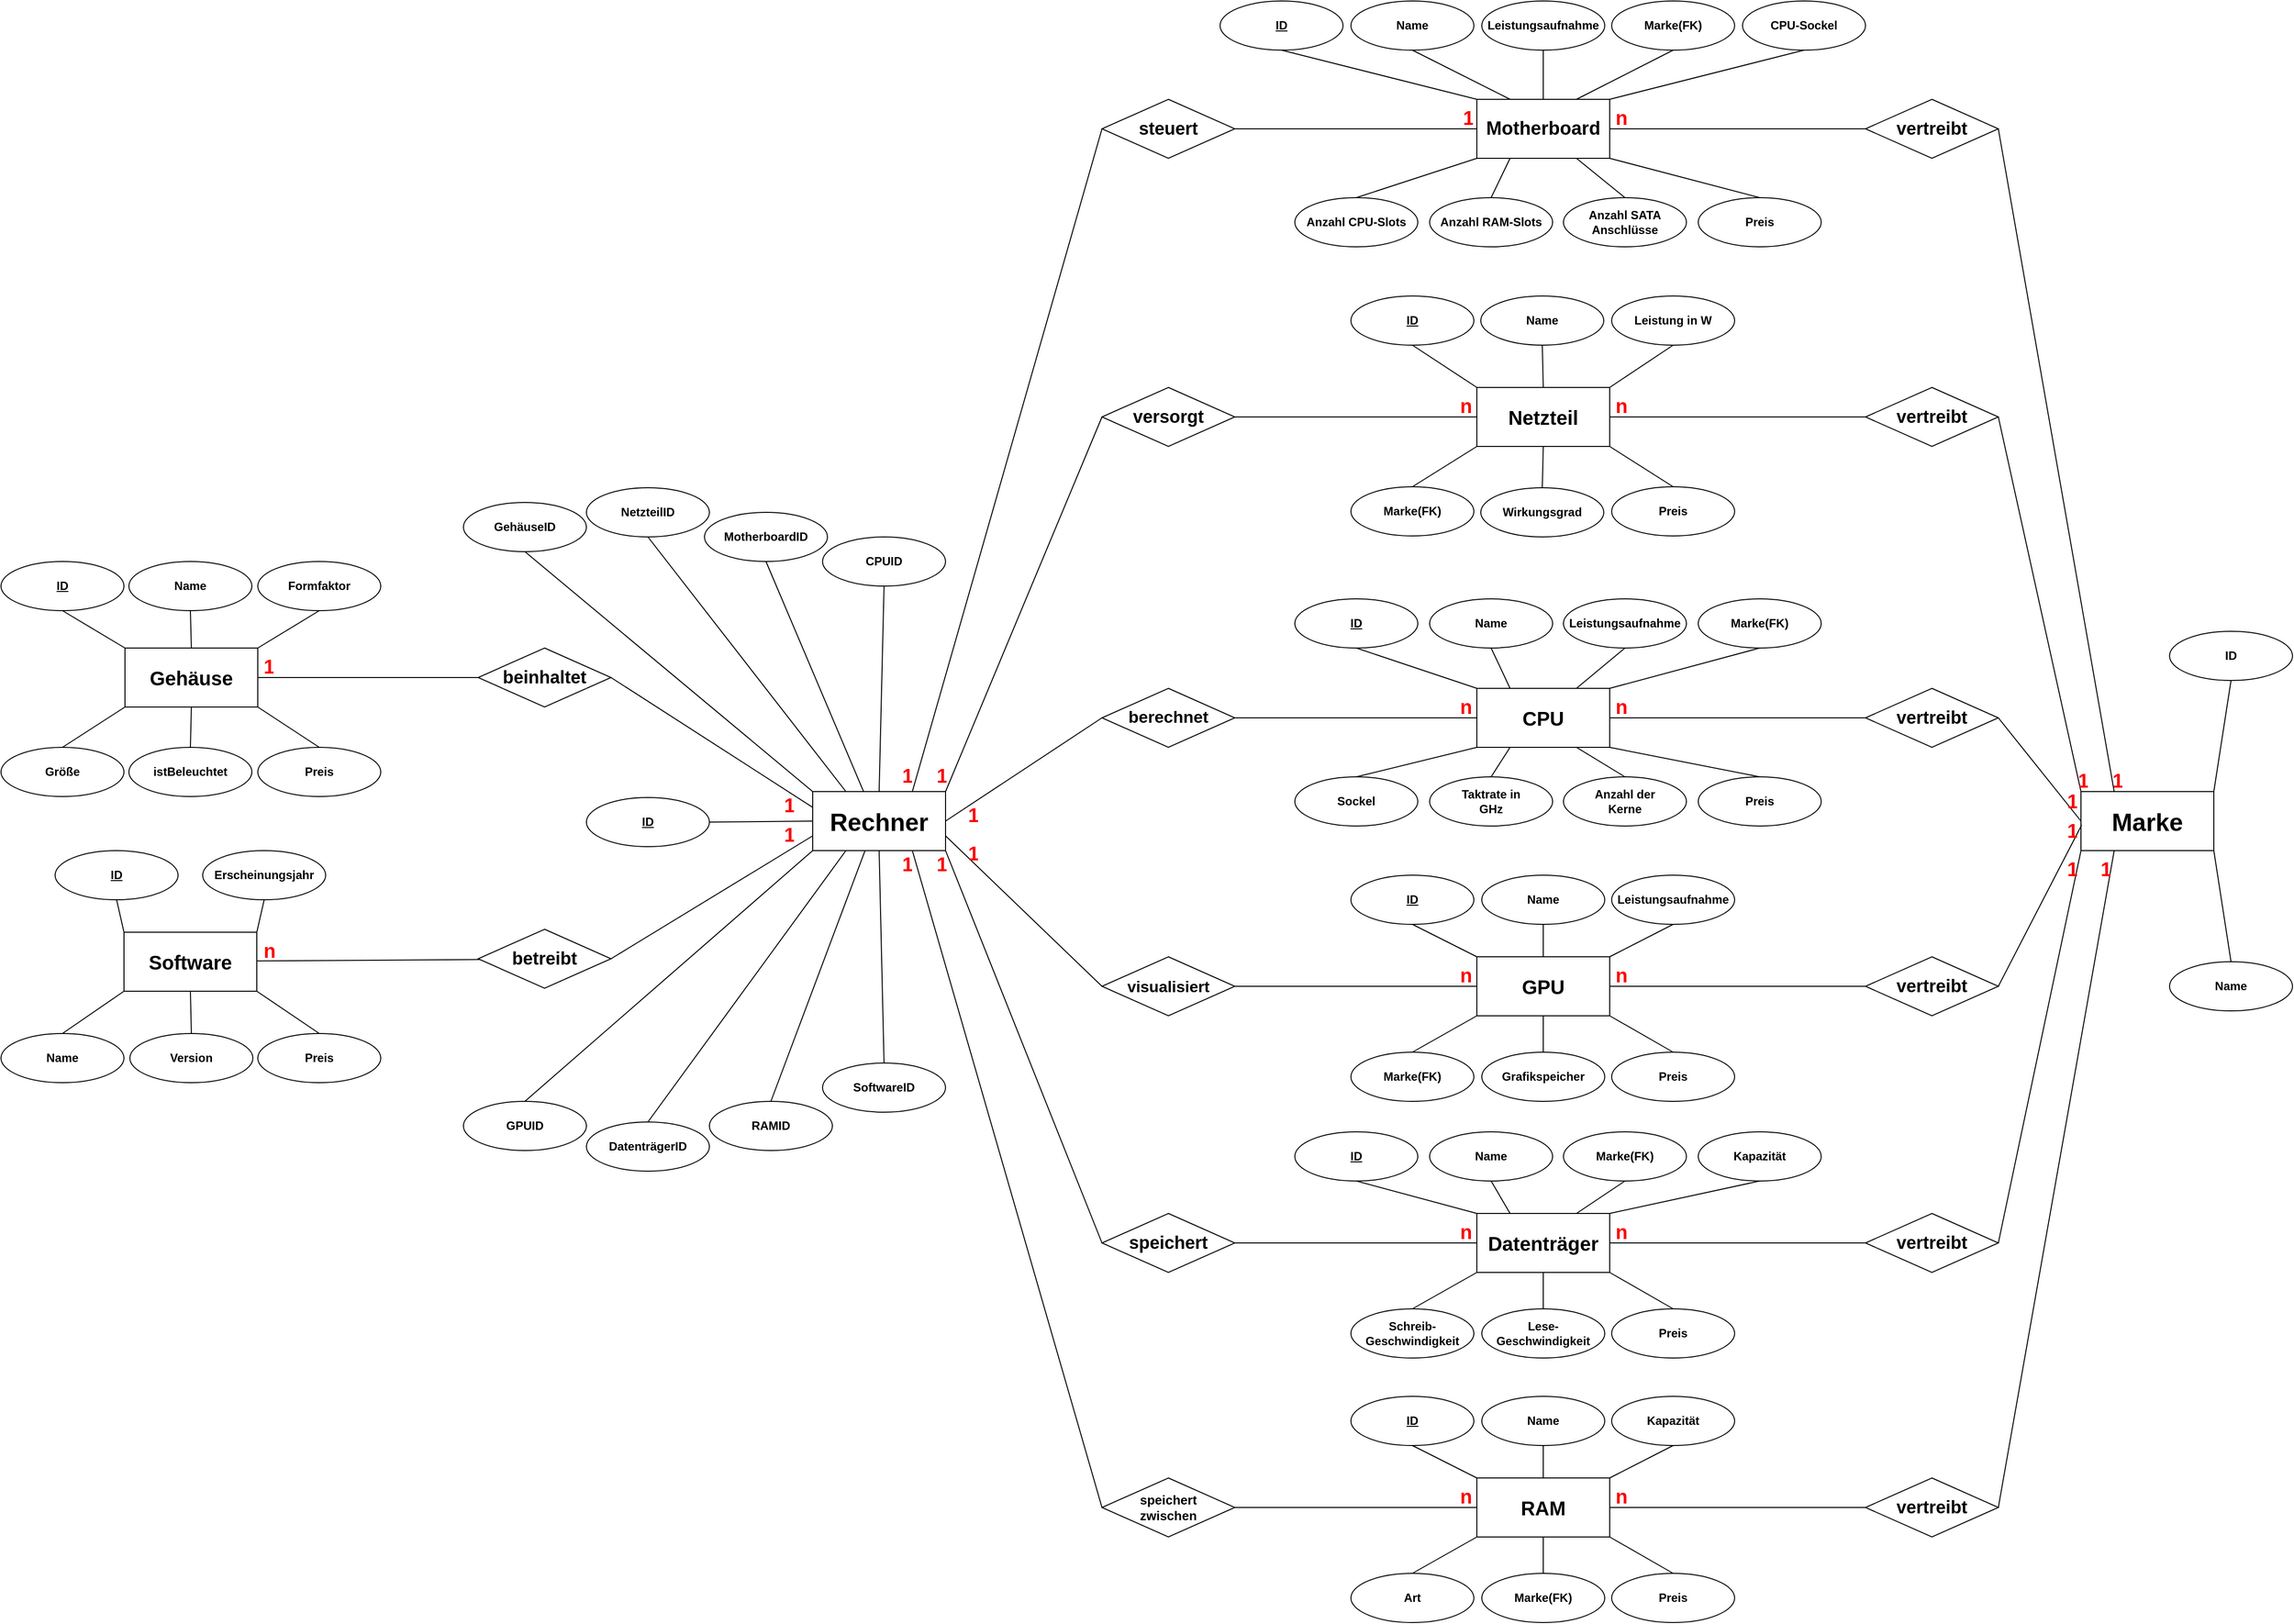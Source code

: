 <mxfile version="24.8.6">
  <diagram name="Seite-1" id="NfUZAoLwjypuZJ1sIUXl">
    <mxGraphModel dx="4021" dy="2577" grid="1" gridSize="10" guides="1" tooltips="1" connect="1" arrows="1" fold="1" page="1" pageScale="1" pageWidth="1169" pageHeight="827" math="0" shadow="0">
      <root>
        <mxCell id="0" />
        <mxCell id="1" parent="0" />
        <mxCell id="6S9Bv0-yqiVQl9u7fNV4-162" style="rounded=0;orthogonalLoop=1;jettySize=auto;html=1;exitX=0.75;exitY=0;exitDx=0;exitDy=0;entryX=0;entryY=0.5;entryDx=0;entryDy=0;endArrow=none;endFill=0;strokeWidth=1;fontStyle=1" edge="1" parent="1" source="6S9Bv0-yqiVQl9u7fNV4-14" target="6S9Bv0-yqiVQl9u7fNV4-284">
          <mxGeometry relative="1" as="geometry">
            <mxPoint x="-21" y="-532" as="targetPoint" />
          </mxGeometry>
        </mxCell>
        <mxCell id="6S9Bv0-yqiVQl9u7fNV4-276" style="edgeStyle=none;shape=connector;rounded=0;orthogonalLoop=1;jettySize=auto;html=1;entryX=0.5;entryY=1;entryDx=0;entryDy=0;align=center;verticalAlign=middle;fontFamily=Helvetica;fontSize=11;fontColor=default;labelBackgroundColor=default;endArrow=none;endFill=0;exitX=0.389;exitY=0.032;exitDx=0;exitDy=0;exitPerimeter=0;strokeWidth=1;fontStyle=1" edge="1" parent="1" source="6S9Bv0-yqiVQl9u7fNV4-14" target="6S9Bv0-yqiVQl9u7fNV4-268">
          <mxGeometry relative="1" as="geometry">
            <mxPoint x="-295" y="349" as="sourcePoint" />
          </mxGeometry>
        </mxCell>
        <mxCell id="6S9Bv0-yqiVQl9u7fNV4-277" style="edgeStyle=none;shape=connector;rounded=0;orthogonalLoop=1;jettySize=auto;html=1;exitX=0.25;exitY=0;exitDx=0;exitDy=0;entryX=0.5;entryY=1;entryDx=0;entryDy=0;align=center;verticalAlign=middle;fontFamily=Helvetica;fontSize=11;fontColor=default;labelBackgroundColor=default;endArrow=none;endFill=0;strokeWidth=1;fontStyle=1" edge="1" parent="1" source="6S9Bv0-yqiVQl9u7fNV4-14" target="6S9Bv0-yqiVQl9u7fNV4-269">
          <mxGeometry relative="1" as="geometry" />
        </mxCell>
        <mxCell id="6S9Bv0-yqiVQl9u7fNV4-278" style="edgeStyle=none;shape=connector;rounded=0;orthogonalLoop=1;jettySize=auto;html=1;exitX=0;exitY=0;exitDx=0;exitDy=0;entryX=0.5;entryY=1;entryDx=0;entryDy=0;align=center;verticalAlign=middle;fontFamily=Helvetica;fontSize=11;fontColor=default;labelBackgroundColor=default;endArrow=none;endFill=0;strokeWidth=1;fontStyle=1" edge="1" parent="1" source="6S9Bv0-yqiVQl9u7fNV4-14" target="6S9Bv0-yqiVQl9u7fNV4-270">
          <mxGeometry relative="1" as="geometry" />
        </mxCell>
        <mxCell id="6S9Bv0-yqiVQl9u7fNV4-279" style="edgeStyle=none;shape=connector;rounded=0;orthogonalLoop=1;jettySize=auto;html=1;exitX=0;exitY=0.5;exitDx=0;exitDy=0;entryX=1;entryY=0.5;entryDx=0;entryDy=0;align=center;verticalAlign=middle;fontFamily=Helvetica;fontSize=11;fontColor=default;labelBackgroundColor=default;endArrow=none;endFill=0;strokeWidth=1;fontStyle=1" edge="1" parent="1" source="6S9Bv0-yqiVQl9u7fNV4-14" target="6S9Bv0-yqiVQl9u7fNV4-271">
          <mxGeometry relative="1" as="geometry" />
        </mxCell>
        <mxCell id="6S9Bv0-yqiVQl9u7fNV4-280" style="edgeStyle=none;shape=connector;rounded=0;orthogonalLoop=1;jettySize=auto;html=1;exitX=0;exitY=1;exitDx=0;exitDy=0;entryX=0.5;entryY=0;entryDx=0;entryDy=0;align=center;verticalAlign=middle;fontFamily=Helvetica;fontSize=11;fontColor=default;labelBackgroundColor=default;endArrow=none;endFill=0;strokeWidth=1;fontStyle=1" edge="1" parent="1" source="6S9Bv0-yqiVQl9u7fNV4-14" target="6S9Bv0-yqiVQl9u7fNV4-272">
          <mxGeometry relative="1" as="geometry" />
        </mxCell>
        <mxCell id="6S9Bv0-yqiVQl9u7fNV4-281" style="edgeStyle=none;shape=connector;rounded=0;orthogonalLoop=1;jettySize=auto;html=1;exitX=0.25;exitY=1;exitDx=0;exitDy=0;entryX=0.5;entryY=0;entryDx=0;entryDy=0;align=center;verticalAlign=middle;fontFamily=Helvetica;fontSize=11;fontColor=default;labelBackgroundColor=default;endArrow=none;endFill=0;strokeWidth=1;fontStyle=1" edge="1" parent="1" source="6S9Bv0-yqiVQl9u7fNV4-14" target="6S9Bv0-yqiVQl9u7fNV4-273">
          <mxGeometry relative="1" as="geometry" />
        </mxCell>
        <mxCell id="6S9Bv0-yqiVQl9u7fNV4-282" style="edgeStyle=none;shape=connector;rounded=0;orthogonalLoop=1;jettySize=auto;html=1;exitX=0.396;exitY=0.988;exitDx=0;exitDy=0;entryX=0.5;entryY=0;entryDx=0;entryDy=0;align=center;verticalAlign=middle;fontFamily=Helvetica;fontSize=11;fontColor=default;labelBackgroundColor=default;endArrow=none;endFill=0;exitPerimeter=0;strokeWidth=1;fontStyle=1" edge="1" parent="1" source="6S9Bv0-yqiVQl9u7fNV4-14" target="6S9Bv0-yqiVQl9u7fNV4-274">
          <mxGeometry relative="1" as="geometry" />
        </mxCell>
        <mxCell id="6S9Bv0-yqiVQl9u7fNV4-283" style="edgeStyle=none;shape=connector;rounded=0;orthogonalLoop=1;jettySize=auto;html=1;entryX=0.5;entryY=0;entryDx=0;entryDy=0;align=center;verticalAlign=middle;fontFamily=Helvetica;fontSize=11;fontColor=default;labelBackgroundColor=default;endArrow=none;endFill=0;exitX=0.5;exitY=1;exitDx=0;exitDy=0;strokeWidth=1;fontStyle=1" edge="1" parent="1" source="6S9Bv0-yqiVQl9u7fNV4-14" target="6S9Bv0-yqiVQl9u7fNV4-275">
          <mxGeometry relative="1" as="geometry">
            <mxPoint x="-265" y="469" as="sourcePoint" />
          </mxGeometry>
        </mxCell>
        <mxCell id="6S9Bv0-yqiVQl9u7fNV4-14" value="&lt;font style=&quot;font-size: 25px;&quot;&gt;Rechner&lt;/font&gt;" style="rounded=0;whiteSpace=wrap;html=1;strokeWidth=1;fontStyle=1" vertex="1" parent="1">
          <mxGeometry x="-335" y="393" width="135" height="60" as="geometry" />
        </mxCell>
        <mxCell id="6S9Bv0-yqiVQl9u7fNV4-266" style="edgeStyle=none;shape=connector;rounded=0;orthogonalLoop=1;jettySize=auto;html=1;exitX=1;exitY=0;exitDx=0;exitDy=0;entryX=0.5;entryY=1;entryDx=0;entryDy=0;align=center;verticalAlign=middle;fontFamily=Helvetica;fontSize=11;fontColor=default;labelBackgroundColor=default;endArrow=none;endFill=0;strokeWidth=1;fontStyle=1" edge="1" parent="1" source="6S9Bv0-yqiVQl9u7fNV4-15" target="6S9Bv0-yqiVQl9u7fNV4-264">
          <mxGeometry relative="1" as="geometry" />
        </mxCell>
        <mxCell id="6S9Bv0-yqiVQl9u7fNV4-267" style="edgeStyle=none;shape=connector;rounded=0;orthogonalLoop=1;jettySize=auto;html=1;exitX=1;exitY=1;exitDx=0;exitDy=0;entryX=0.5;entryY=0;entryDx=0;entryDy=0;align=center;verticalAlign=middle;fontFamily=Helvetica;fontSize=11;fontColor=default;labelBackgroundColor=default;endArrow=none;endFill=0;strokeWidth=1;fontStyle=1" edge="1" parent="1" source="6S9Bv0-yqiVQl9u7fNV4-15" target="6S9Bv0-yqiVQl9u7fNV4-265">
          <mxGeometry relative="1" as="geometry" />
        </mxCell>
        <mxCell id="6S9Bv0-yqiVQl9u7fNV4-15" value="&lt;font style=&quot;font-size: 25px;&quot;&gt;Marke&lt;/font&gt;" style="rounded=0;whiteSpace=wrap;html=1;strokeWidth=1;fontStyle=1" vertex="1" parent="1">
          <mxGeometry x="954" y="393" width="135" height="60" as="geometry" />
        </mxCell>
        <mxCell id="6S9Bv0-yqiVQl9u7fNV4-165" style="edgeStyle=none;rounded=0;orthogonalLoop=1;jettySize=auto;html=1;exitX=1;exitY=0.5;exitDx=0;exitDy=0;entryX=0;entryY=0.5;entryDx=0;entryDy=0;endArrow=none;endFill=0;strokeWidth=1;fontStyle=1" edge="1" parent="1" source="6S9Bv0-yqiVQl9u7fNV4-16" target="6S9Bv0-yqiVQl9u7fNV4-292">
          <mxGeometry relative="1" as="geometry">
            <mxPoint x="755" y="-281" as="targetPoint" />
          </mxGeometry>
        </mxCell>
        <mxCell id="6S9Bv0-yqiVQl9u7fNV4-250" style="edgeStyle=none;shape=connector;rounded=0;orthogonalLoop=1;jettySize=auto;html=1;exitX=0;exitY=0;exitDx=0;exitDy=0;entryX=0.5;entryY=1;entryDx=0;entryDy=0;align=center;verticalAlign=middle;fontFamily=Helvetica;fontSize=11;fontColor=default;labelBackgroundColor=default;endArrow=none;endFill=0;strokeWidth=1;fontStyle=1" edge="1" parent="1" source="6S9Bv0-yqiVQl9u7fNV4-16" target="6S9Bv0-yqiVQl9u7fNV4-63">
          <mxGeometry relative="1" as="geometry" />
        </mxCell>
        <mxCell id="6S9Bv0-yqiVQl9u7fNV4-252" style="edgeStyle=none;shape=connector;rounded=0;orthogonalLoop=1;jettySize=auto;html=1;exitX=0.25;exitY=0;exitDx=0;exitDy=0;entryX=0.5;entryY=1;entryDx=0;entryDy=0;align=center;verticalAlign=middle;fontFamily=Helvetica;fontSize=11;fontColor=default;labelBackgroundColor=default;endArrow=none;endFill=0;strokeWidth=1;fontStyle=1" edge="1" parent="1" source="6S9Bv0-yqiVQl9u7fNV4-16" target="6S9Bv0-yqiVQl9u7fNV4-61">
          <mxGeometry relative="1" as="geometry" />
        </mxCell>
        <mxCell id="6S9Bv0-yqiVQl9u7fNV4-253" style="edgeStyle=none;shape=connector;rounded=0;orthogonalLoop=1;jettySize=auto;html=1;exitX=0.5;exitY=0;exitDx=0;exitDy=0;entryX=0.5;entryY=1;entryDx=0;entryDy=0;align=center;verticalAlign=middle;fontFamily=Helvetica;fontSize=11;fontColor=default;labelBackgroundColor=default;endArrow=none;endFill=0;strokeWidth=1;fontStyle=1" edge="1" parent="1" source="6S9Bv0-yqiVQl9u7fNV4-16" target="6S9Bv0-yqiVQl9u7fNV4-62">
          <mxGeometry relative="1" as="geometry" />
        </mxCell>
        <mxCell id="6S9Bv0-yqiVQl9u7fNV4-257" style="edgeStyle=none;shape=connector;rounded=0;orthogonalLoop=1;jettySize=auto;html=1;exitX=0.75;exitY=0;exitDx=0;exitDy=0;entryX=0.5;entryY=1;entryDx=0;entryDy=0;align=center;verticalAlign=middle;fontFamily=Helvetica;fontSize=11;fontColor=default;labelBackgroundColor=default;endArrow=none;endFill=0;strokeWidth=1;fontStyle=1" edge="1" parent="1" source="6S9Bv0-yqiVQl9u7fNV4-16" target="6S9Bv0-yqiVQl9u7fNV4-66">
          <mxGeometry relative="1" as="geometry" />
        </mxCell>
        <mxCell id="6S9Bv0-yqiVQl9u7fNV4-258" style="edgeStyle=none;shape=connector;rounded=0;orthogonalLoop=1;jettySize=auto;html=1;exitX=1;exitY=1;exitDx=0;exitDy=0;entryX=0.5;entryY=0;entryDx=0;entryDy=0;align=center;verticalAlign=middle;fontFamily=Helvetica;fontSize=11;fontColor=default;labelBackgroundColor=default;endArrow=none;endFill=0;strokeWidth=1;fontStyle=1" edge="1" parent="1" source="6S9Bv0-yqiVQl9u7fNV4-16" target="6S9Bv0-yqiVQl9u7fNV4-72">
          <mxGeometry relative="1" as="geometry" />
        </mxCell>
        <mxCell id="6S9Bv0-yqiVQl9u7fNV4-259" style="edgeStyle=none;shape=connector;rounded=0;orthogonalLoop=1;jettySize=auto;html=1;exitX=0.75;exitY=1;exitDx=0;exitDy=0;entryX=0.5;entryY=0;entryDx=0;entryDy=0;align=center;verticalAlign=middle;fontFamily=Helvetica;fontSize=11;fontColor=default;labelBackgroundColor=default;endArrow=none;endFill=0;strokeWidth=1;fontStyle=1" edge="1" parent="1" source="6S9Bv0-yqiVQl9u7fNV4-16" target="6S9Bv0-yqiVQl9u7fNV4-71">
          <mxGeometry relative="1" as="geometry" />
        </mxCell>
        <mxCell id="6S9Bv0-yqiVQl9u7fNV4-260" style="edgeStyle=none;shape=connector;rounded=0;orthogonalLoop=1;jettySize=auto;html=1;exitX=0.25;exitY=1;exitDx=0;exitDy=0;entryX=0.5;entryY=0;entryDx=0;entryDy=0;align=center;verticalAlign=middle;fontFamily=Helvetica;fontSize=11;fontColor=default;labelBackgroundColor=default;endArrow=none;endFill=0;strokeWidth=1;fontStyle=1" edge="1" parent="1" source="6S9Bv0-yqiVQl9u7fNV4-16" target="6S9Bv0-yqiVQl9u7fNV4-70">
          <mxGeometry relative="1" as="geometry" />
        </mxCell>
        <mxCell id="6S9Bv0-yqiVQl9u7fNV4-261" style="edgeStyle=none;shape=connector;rounded=0;orthogonalLoop=1;jettySize=auto;html=1;exitX=0;exitY=1;exitDx=0;exitDy=0;entryX=0.5;entryY=0;entryDx=0;entryDy=0;align=center;verticalAlign=middle;fontFamily=Helvetica;fontSize=11;fontColor=default;labelBackgroundColor=default;endArrow=none;endFill=0;strokeWidth=1;fontStyle=1" edge="1" parent="1" source="6S9Bv0-yqiVQl9u7fNV4-16" target="6S9Bv0-yqiVQl9u7fNV4-68">
          <mxGeometry relative="1" as="geometry" />
        </mxCell>
        <mxCell id="6S9Bv0-yqiVQl9u7fNV4-262" style="edgeStyle=none;shape=connector;rounded=0;orthogonalLoop=1;jettySize=auto;html=1;exitX=1;exitY=0;exitDx=0;exitDy=0;entryX=0.5;entryY=1;entryDx=0;entryDy=0;align=center;verticalAlign=middle;fontFamily=Helvetica;fontSize=11;fontColor=default;labelBackgroundColor=default;endArrow=none;endFill=0;strokeWidth=1;fontStyle=1" edge="1" parent="1" source="6S9Bv0-yqiVQl9u7fNV4-16" target="6S9Bv0-yqiVQl9u7fNV4-67">
          <mxGeometry relative="1" as="geometry" />
        </mxCell>
        <mxCell id="6S9Bv0-yqiVQl9u7fNV4-16" value="&lt;font style=&quot;font-size: 19px;&quot;&gt;Motherboard&lt;/font&gt;" style="rounded=0;whiteSpace=wrap;html=1;strokeWidth=1;fontStyle=1" vertex="1" parent="1">
          <mxGeometry x="340" y="-311" width="135" height="60" as="geometry" />
        </mxCell>
        <mxCell id="6S9Bv0-yqiVQl9u7fNV4-169" style="edgeStyle=none;rounded=0;orthogonalLoop=1;jettySize=auto;html=1;exitX=1;exitY=0.5;exitDx=0;exitDy=0;entryX=0;entryY=0.5;entryDx=0;entryDy=0;endArrow=none;endFill=0;strokeWidth=1;fontStyle=1" edge="1" parent="1" source="6S9Bv0-yqiVQl9u7fNV4-18" target="6S9Bv0-yqiVQl9u7fNV4-293">
          <mxGeometry relative="1" as="geometry">
            <mxPoint x="755" y="12" as="targetPoint" />
          </mxGeometry>
        </mxCell>
        <mxCell id="6S9Bv0-yqiVQl9u7fNV4-243" style="edgeStyle=none;shape=connector;rounded=0;orthogonalLoop=1;jettySize=auto;html=1;exitX=0;exitY=1;exitDx=0;exitDy=0;entryX=0.5;entryY=0;entryDx=0;entryDy=0;align=center;verticalAlign=middle;fontFamily=Helvetica;fontSize=11;fontColor=default;labelBackgroundColor=default;endArrow=none;endFill=0;strokeWidth=1;fontStyle=1" edge="1" parent="1" source="6S9Bv0-yqiVQl9u7fNV4-18" target="6S9Bv0-yqiVQl9u7fNV4-77">
          <mxGeometry relative="1" as="geometry" />
        </mxCell>
        <mxCell id="6S9Bv0-yqiVQl9u7fNV4-244" style="edgeStyle=none;shape=connector;rounded=0;orthogonalLoop=1;jettySize=auto;html=1;exitX=1;exitY=1;exitDx=0;exitDy=0;entryX=0.5;entryY=0;entryDx=0;entryDy=0;align=center;verticalAlign=middle;fontFamily=Helvetica;fontSize=11;fontColor=default;labelBackgroundColor=default;endArrow=none;endFill=0;strokeWidth=1;fontStyle=1" edge="1" parent="1" source="6S9Bv0-yqiVQl9u7fNV4-18" target="6S9Bv0-yqiVQl9u7fNV4-79">
          <mxGeometry relative="1" as="geometry" />
        </mxCell>
        <mxCell id="6S9Bv0-yqiVQl9u7fNV4-245" style="edgeStyle=none;shape=connector;rounded=0;orthogonalLoop=1;jettySize=auto;html=1;exitX=0.5;exitY=1;exitDx=0;exitDy=0;entryX=0.5;entryY=0;entryDx=0;entryDy=0;align=center;verticalAlign=middle;fontFamily=Helvetica;fontSize=11;fontColor=default;labelBackgroundColor=default;endArrow=none;endFill=0;strokeWidth=1;fontStyle=1" edge="1" parent="1" source="6S9Bv0-yqiVQl9u7fNV4-18" target="6S9Bv0-yqiVQl9u7fNV4-78">
          <mxGeometry relative="1" as="geometry" />
        </mxCell>
        <mxCell id="6S9Bv0-yqiVQl9u7fNV4-247" style="edgeStyle=none;shape=connector;rounded=0;orthogonalLoop=1;jettySize=auto;html=1;exitX=0;exitY=0;exitDx=0;exitDy=0;entryX=0.5;entryY=1;entryDx=0;entryDy=0;align=center;verticalAlign=middle;fontFamily=Helvetica;fontSize=11;fontColor=default;labelBackgroundColor=default;endArrow=none;endFill=0;strokeWidth=1;fontStyle=1" edge="1" parent="1" source="6S9Bv0-yqiVQl9u7fNV4-18" target="6S9Bv0-yqiVQl9u7fNV4-73">
          <mxGeometry relative="1" as="geometry" />
        </mxCell>
        <mxCell id="6S9Bv0-yqiVQl9u7fNV4-248" style="edgeStyle=none;shape=connector;rounded=0;orthogonalLoop=1;jettySize=auto;html=1;exitX=0.5;exitY=0;exitDx=0;exitDy=0;entryX=0.5;entryY=1;entryDx=0;entryDy=0;align=center;verticalAlign=middle;fontFamily=Helvetica;fontSize=11;fontColor=default;labelBackgroundColor=default;endArrow=none;endFill=0;strokeWidth=1;fontStyle=1" edge="1" parent="1" source="6S9Bv0-yqiVQl9u7fNV4-18" target="6S9Bv0-yqiVQl9u7fNV4-74">
          <mxGeometry relative="1" as="geometry" />
        </mxCell>
        <mxCell id="6S9Bv0-yqiVQl9u7fNV4-249" style="edgeStyle=none;shape=connector;rounded=0;orthogonalLoop=1;jettySize=auto;html=1;exitX=1;exitY=0;exitDx=0;exitDy=0;entryX=0.5;entryY=1;entryDx=0;entryDy=0;align=center;verticalAlign=middle;fontFamily=Helvetica;fontSize=11;fontColor=default;labelBackgroundColor=default;endArrow=none;endFill=0;strokeWidth=1;fontStyle=1" edge="1" parent="1" source="6S9Bv0-yqiVQl9u7fNV4-18" target="6S9Bv0-yqiVQl9u7fNV4-75">
          <mxGeometry relative="1" as="geometry" />
        </mxCell>
        <mxCell id="6S9Bv0-yqiVQl9u7fNV4-18" value="&lt;font style=&quot;font-size: 20px;&quot;&gt;Netzteil&lt;/font&gt;" style="rounded=0;whiteSpace=wrap;html=1;strokeWidth=1;fontStyle=1" vertex="1" parent="1">
          <mxGeometry x="340" y="-18" width="135" height="60" as="geometry" />
        </mxCell>
        <mxCell id="6S9Bv0-yqiVQl9u7fNV4-164" style="edgeStyle=none;rounded=0;orthogonalLoop=1;jettySize=auto;html=1;exitX=1;exitY=0.5;exitDx=0;exitDy=0;endArrow=none;endFill=0;strokeWidth=1;fontStyle=1" edge="1" parent="1" source="6S9Bv0-yqiVQl9u7fNV4-284" target="6S9Bv0-yqiVQl9u7fNV4-16">
          <mxGeometry relative="1" as="geometry">
            <mxPoint x="105" y="-281" as="sourcePoint" />
          </mxGeometry>
        </mxCell>
        <mxCell id="6S9Bv0-yqiVQl9u7fNV4-167" style="edgeStyle=none;rounded=0;orthogonalLoop=1;jettySize=auto;html=1;exitX=0;exitY=0.5;exitDx=0;exitDy=0;entryX=1;entryY=0;entryDx=0;entryDy=0;endArrow=none;endFill=0;strokeWidth=1;fontStyle=1" edge="1" parent="1" source="6S9Bv0-yqiVQl9u7fNV4-285" target="6S9Bv0-yqiVQl9u7fNV4-14">
          <mxGeometry relative="1" as="geometry">
            <mxPoint x="-21" y="-239" as="sourcePoint" />
          </mxGeometry>
        </mxCell>
        <mxCell id="6S9Bv0-yqiVQl9u7fNV4-168" style="edgeStyle=none;rounded=0;orthogonalLoop=1;jettySize=auto;html=1;exitX=1;exitY=0.5;exitDx=0;exitDy=0;entryX=0;entryY=0.5;entryDx=0;entryDy=0;endArrow=none;endFill=0;strokeWidth=1;fontStyle=1" edge="1" parent="1" source="6S9Bv0-yqiVQl9u7fNV4-285" target="6S9Bv0-yqiVQl9u7fNV4-18">
          <mxGeometry relative="1" as="geometry">
            <mxPoint x="105" y="12" as="sourcePoint" />
          </mxGeometry>
        </mxCell>
        <mxCell id="6S9Bv0-yqiVQl9u7fNV4-177" style="edgeStyle=none;shape=connector;rounded=0;orthogonalLoop=1;jettySize=auto;html=1;exitX=1;exitY=0.5;exitDx=0;exitDy=0;align=center;verticalAlign=middle;fontFamily=Helvetica;fontSize=11;fontColor=default;labelBackgroundColor=default;endArrow=none;endFill=0;entryX=0;entryY=0.267;entryDx=0;entryDy=0;entryPerimeter=0;strokeWidth=1;fontStyle=1" edge="1" parent="1" source="6S9Bv0-yqiVQl9u7fNV4-286" target="6S9Bv0-yqiVQl9u7fNV4-14">
          <mxGeometry relative="1" as="geometry">
            <mxPoint x="-21" y="34" as="sourcePoint" />
            <mxPoint x="-595" y="409" as="targetPoint" />
          </mxGeometry>
        </mxCell>
        <mxCell id="6S9Bv0-yqiVQl9u7fNV4-183" style="edgeStyle=none;shape=connector;rounded=0;orthogonalLoop=1;jettySize=auto;html=1;exitX=1;exitY=0.5;exitDx=0;exitDy=0;entryX=0;entryY=0.5;entryDx=0;entryDy=0;align=center;verticalAlign=middle;fontFamily=Helvetica;fontSize=11;fontColor=default;labelBackgroundColor=default;endArrow=none;endFill=0;strokeWidth=1;fontStyle=1" edge="1" parent="1" source="6S9Bv0-yqiVQl9u7fNV4-286" target="6S9Bv0-yqiVQl9u7fNV4-82">
          <mxGeometry relative="1" as="geometry">
            <mxPoint x="-1235" y="187" as="sourcePoint" />
          </mxGeometry>
        </mxCell>
        <mxCell id="6S9Bv0-yqiVQl9u7fNV4-179" style="edgeStyle=none;shape=connector;rounded=0;orthogonalLoop=1;jettySize=auto;html=1;exitX=0;exitY=0.5;exitDx=0;exitDy=0;entryX=1;entryY=0.75;entryDx=0;entryDy=0;align=center;verticalAlign=middle;fontFamily=Helvetica;fontSize=11;fontColor=default;labelBackgroundColor=default;endArrow=none;endFill=0;strokeWidth=1;fontStyle=1" edge="1" parent="1" source="6S9Bv0-yqiVQl9u7fNV4-288" target="6S9Bv0-yqiVQl9u7fNV4-14">
          <mxGeometry relative="1" as="geometry">
            <mxPoint x="-21" y="591" as="sourcePoint" />
          </mxGeometry>
        </mxCell>
        <mxCell id="6S9Bv0-yqiVQl9u7fNV4-187" style="edgeStyle=none;shape=connector;rounded=0;orthogonalLoop=1;jettySize=auto;html=1;exitX=1;exitY=0.5;exitDx=0;exitDy=0;entryX=0;entryY=0.5;entryDx=0;entryDy=0;align=center;verticalAlign=middle;fontFamily=Helvetica;fontSize=11;fontColor=default;labelBackgroundColor=default;endArrow=none;endFill=0;strokeWidth=1;fontStyle=1" edge="1" parent="1" source="6S9Bv0-yqiVQl9u7fNV4-288" target="6S9Bv0-yqiVQl9u7fNV4-103">
          <mxGeometry relative="1" as="geometry">
            <mxPoint x="105" y="591" as="sourcePoint" />
          </mxGeometry>
        </mxCell>
        <mxCell id="6S9Bv0-yqiVQl9u7fNV4-178" style="edgeStyle=none;shape=connector;rounded=0;orthogonalLoop=1;jettySize=auto;html=1;exitX=0;exitY=0.5;exitDx=0;exitDy=0;entryX=1;entryY=0.5;entryDx=0;entryDy=0;align=center;verticalAlign=middle;fontFamily=Helvetica;fontSize=11;fontColor=default;labelBackgroundColor=default;endArrow=none;endFill=0;strokeWidth=1;fontStyle=1" edge="1" parent="1" source="6S9Bv0-yqiVQl9u7fNV4-287" target="6S9Bv0-yqiVQl9u7fNV4-14">
          <mxGeometry relative="1" as="geometry">
            <mxPoint x="-21" y="318" as="sourcePoint" />
          </mxGeometry>
        </mxCell>
        <mxCell id="6S9Bv0-yqiVQl9u7fNV4-185" style="edgeStyle=none;shape=connector;rounded=0;orthogonalLoop=1;jettySize=auto;html=1;exitX=1;exitY=0.5;exitDx=0;exitDy=0;entryX=0;entryY=0.5;entryDx=0;entryDy=0;align=center;verticalAlign=middle;fontFamily=Helvetica;fontSize=11;fontColor=default;labelBackgroundColor=default;endArrow=none;endFill=0;strokeWidth=1;fontStyle=1" edge="1" parent="1" source="6S9Bv0-yqiVQl9u7fNV4-287" target="6S9Bv0-yqiVQl9u7fNV4-90">
          <mxGeometry relative="1" as="geometry">
            <mxPoint x="105" y="318" as="sourcePoint" />
          </mxGeometry>
        </mxCell>
        <mxCell id="6S9Bv0-yqiVQl9u7fNV4-182" style="edgeStyle=none;shape=connector;rounded=0;orthogonalLoop=1;jettySize=auto;html=1;exitX=1;exitY=0.5;exitDx=0;exitDy=0;align=center;verticalAlign=middle;fontFamily=Helvetica;fontSize=11;fontColor=default;labelBackgroundColor=default;endArrow=none;endFill=0;entryX=0;entryY=0.75;entryDx=0;entryDy=0;strokeWidth=1;fontStyle=1" edge="1" parent="1" source="6S9Bv0-yqiVQl9u7fNV4-291" target="6S9Bv0-yqiVQl9u7fNV4-14">
          <mxGeometry relative="1" as="geometry">
            <mxPoint x="-635" y="439" as="targetPoint" />
            <mxPoint x="-21" y="1391" as="sourcePoint" />
          </mxGeometry>
        </mxCell>
        <mxCell id="6S9Bv0-yqiVQl9u7fNV4-193" style="edgeStyle=none;shape=connector;rounded=0;orthogonalLoop=1;jettySize=auto;html=1;exitX=1;exitY=0.5;exitDx=0;exitDy=0;entryX=0;entryY=0.5;entryDx=0;entryDy=0;align=center;verticalAlign=middle;fontFamily=Helvetica;fontSize=11;fontColor=default;labelBackgroundColor=default;endArrow=none;endFill=0;strokeWidth=1;fontStyle=1" edge="1" parent="1" source="6S9Bv0-yqiVQl9u7fNV4-291" target="6S9Bv0-yqiVQl9u7fNV4-139">
          <mxGeometry relative="1" as="geometry">
            <mxPoint x="49" y="1368" as="sourcePoint" />
          </mxGeometry>
        </mxCell>
        <mxCell id="6S9Bv0-yqiVQl9u7fNV4-61" value="Name" style="ellipse;whiteSpace=wrap;html=1;strokeWidth=1;fontStyle=1" vertex="1" parent="1">
          <mxGeometry x="212" y="-411" width="125" height="50" as="geometry" />
        </mxCell>
        <mxCell id="6S9Bv0-yqiVQl9u7fNV4-62" value="Leistungsaufnahme" style="ellipse;whiteSpace=wrap;html=1;strokeWidth=1;fontStyle=1" vertex="1" parent="1">
          <mxGeometry x="345" y="-411" width="125" height="50" as="geometry" />
        </mxCell>
        <mxCell id="6S9Bv0-yqiVQl9u7fNV4-63" value="&lt;u&gt;ID&lt;/u&gt;" style="ellipse;whiteSpace=wrap;html=1;strokeWidth=1;fontStyle=1" vertex="1" parent="1">
          <mxGeometry x="79" y="-411" width="125" height="50" as="geometry" />
        </mxCell>
        <mxCell id="6S9Bv0-yqiVQl9u7fNV4-66" value="Marke(FK)" style="ellipse;whiteSpace=wrap;html=1;strokeWidth=1;fontStyle=1" vertex="1" parent="1">
          <mxGeometry x="477" y="-411" width="125" height="50" as="geometry" />
        </mxCell>
        <mxCell id="6S9Bv0-yqiVQl9u7fNV4-67" value="CPU-Sockel" style="ellipse;whiteSpace=wrap;html=1;strokeWidth=1;fontStyle=1" vertex="1" parent="1">
          <mxGeometry x="610" y="-411" width="125" height="50" as="geometry" />
        </mxCell>
        <mxCell id="6S9Bv0-yqiVQl9u7fNV4-68" value="Anzahl CPU-Slots" style="ellipse;whiteSpace=wrap;html=1;strokeWidth=1;fontStyle=1" vertex="1" parent="1">
          <mxGeometry x="155" y="-211" width="125" height="50" as="geometry" />
        </mxCell>
        <mxCell id="6S9Bv0-yqiVQl9u7fNV4-70" value="Anzahl RAM-Slots" style="ellipse;whiteSpace=wrap;html=1;strokeWidth=1;fontStyle=1" vertex="1" parent="1">
          <mxGeometry x="292" y="-211" width="125" height="50" as="geometry" />
        </mxCell>
        <mxCell id="6S9Bv0-yqiVQl9u7fNV4-71" value="Anzahl SATA Anschlüsse" style="ellipse;whiteSpace=wrap;html=1;strokeWidth=1;fontStyle=1" vertex="1" parent="1">
          <mxGeometry x="428" y="-211" width="125" height="50" as="geometry" />
        </mxCell>
        <mxCell id="6S9Bv0-yqiVQl9u7fNV4-72" value="Preis" style="ellipse;whiteSpace=wrap;html=1;strokeWidth=1;fontStyle=1;container=0;" vertex="1" parent="1">
          <mxGeometry x="565" y="-211" width="125" height="50" as="geometry" />
        </mxCell>
        <mxCell id="6S9Bv0-yqiVQl9u7fNV4-73" value="&lt;u&gt;ID&lt;/u&gt;" style="ellipse;whiteSpace=wrap;html=1;strokeWidth=1;fontStyle=1" vertex="1" parent="1">
          <mxGeometry x="212" y="-111" width="125" height="50" as="geometry" />
        </mxCell>
        <mxCell id="6S9Bv0-yqiVQl9u7fNV4-74" value="Name" style="ellipse;whiteSpace=wrap;html=1;strokeWidth=1;fontStyle=1" vertex="1" parent="1">
          <mxGeometry x="344" y="-111" width="125" height="50" as="geometry" />
        </mxCell>
        <mxCell id="6S9Bv0-yqiVQl9u7fNV4-75" value="Leistung in W" style="ellipse;whiteSpace=wrap;html=1;strokeWidth=1;fontStyle=1" vertex="1" parent="1">
          <mxGeometry x="477" y="-111" width="125" height="50" as="geometry" />
        </mxCell>
        <mxCell id="6S9Bv0-yqiVQl9u7fNV4-77" value="Marke(FK)" style="ellipse;whiteSpace=wrap;html=1;strokeWidth=1;fontStyle=1" vertex="1" parent="1">
          <mxGeometry x="212" y="83" width="125" height="50" as="geometry" />
        </mxCell>
        <mxCell id="6S9Bv0-yqiVQl9u7fNV4-78" value="Wirkungsgrad" style="ellipse;whiteSpace=wrap;html=1;strokeWidth=1;fontStyle=1" vertex="1" parent="1">
          <mxGeometry x="344" y="84" width="125" height="50" as="geometry" />
        </mxCell>
        <mxCell id="6S9Bv0-yqiVQl9u7fNV4-79" value="Preis" style="ellipse;whiteSpace=wrap;html=1;strokeWidth=1;fontStyle=1" vertex="1" parent="1">
          <mxGeometry x="477" y="83" width="125" height="50" as="geometry" />
        </mxCell>
        <mxCell id="6S9Bv0-yqiVQl9u7fNV4-236" style="edgeStyle=none;shape=connector;rounded=0;orthogonalLoop=1;jettySize=auto;html=1;exitX=0;exitY=1;exitDx=0;exitDy=0;entryX=0.5;entryY=0;entryDx=0;entryDy=0;align=center;verticalAlign=middle;fontFamily=Helvetica;fontSize=11;fontColor=default;labelBackgroundColor=default;endArrow=none;endFill=0;strokeWidth=1;fontStyle=1" edge="1" parent="1" source="6S9Bv0-yqiVQl9u7fNV4-82" target="6S9Bv0-yqiVQl9u7fNV4-87">
          <mxGeometry relative="1" as="geometry" />
        </mxCell>
        <mxCell id="6S9Bv0-yqiVQl9u7fNV4-237" style="edgeStyle=none;shape=connector;rounded=0;orthogonalLoop=1;jettySize=auto;html=1;exitX=0.5;exitY=1;exitDx=0;exitDy=0;entryX=0.5;entryY=0;entryDx=0;entryDy=0;align=center;verticalAlign=middle;fontFamily=Helvetica;fontSize=11;fontColor=default;labelBackgroundColor=default;endArrow=none;endFill=0;strokeWidth=1;fontStyle=1" edge="1" parent="1" source="6S9Bv0-yqiVQl9u7fNV4-82" target="6S9Bv0-yqiVQl9u7fNV4-88">
          <mxGeometry relative="1" as="geometry" />
        </mxCell>
        <mxCell id="6S9Bv0-yqiVQl9u7fNV4-238" style="edgeStyle=none;shape=connector;rounded=0;orthogonalLoop=1;jettySize=auto;html=1;exitX=1;exitY=1;exitDx=0;exitDy=0;entryX=0.5;entryY=0;entryDx=0;entryDy=0;align=center;verticalAlign=middle;fontFamily=Helvetica;fontSize=11;fontColor=default;labelBackgroundColor=default;endArrow=none;endFill=0;strokeWidth=1;fontStyle=1" edge="1" parent="1" source="6S9Bv0-yqiVQl9u7fNV4-82" target="6S9Bv0-yqiVQl9u7fNV4-89">
          <mxGeometry relative="1" as="geometry" />
        </mxCell>
        <mxCell id="6S9Bv0-yqiVQl9u7fNV4-239" style="edgeStyle=none;shape=connector;rounded=0;orthogonalLoop=1;jettySize=auto;html=1;exitX=1;exitY=0;exitDx=0;exitDy=0;entryX=0.5;entryY=1;entryDx=0;entryDy=0;align=center;verticalAlign=middle;fontFamily=Helvetica;fontSize=11;fontColor=default;labelBackgroundColor=default;endArrow=none;endFill=0;strokeWidth=1;fontStyle=1" edge="1" parent="1" source="6S9Bv0-yqiVQl9u7fNV4-82" target="6S9Bv0-yqiVQl9u7fNV4-86">
          <mxGeometry relative="1" as="geometry" />
        </mxCell>
        <mxCell id="6S9Bv0-yqiVQl9u7fNV4-240" style="edgeStyle=none;shape=connector;rounded=0;orthogonalLoop=1;jettySize=auto;html=1;exitX=0;exitY=0;exitDx=0;exitDy=0;entryX=0.5;entryY=1;entryDx=0;entryDy=0;align=center;verticalAlign=middle;fontFamily=Helvetica;fontSize=11;fontColor=default;labelBackgroundColor=default;endArrow=none;endFill=0;strokeWidth=1;fontStyle=1" edge="1" parent="1" source="6S9Bv0-yqiVQl9u7fNV4-82" target="6S9Bv0-yqiVQl9u7fNV4-83">
          <mxGeometry relative="1" as="geometry" />
        </mxCell>
        <mxCell id="6S9Bv0-yqiVQl9u7fNV4-241" style="edgeStyle=none;shape=connector;rounded=0;orthogonalLoop=1;jettySize=auto;html=1;exitX=0.5;exitY=0;exitDx=0;exitDy=0;entryX=0.5;entryY=1;entryDx=0;entryDy=0;align=center;verticalAlign=middle;fontFamily=Helvetica;fontSize=11;fontColor=default;labelBackgroundColor=default;endArrow=none;endFill=0;strokeWidth=1;fontStyle=1" edge="1" parent="1" source="6S9Bv0-yqiVQl9u7fNV4-82" target="6S9Bv0-yqiVQl9u7fNV4-84">
          <mxGeometry relative="1" as="geometry" />
        </mxCell>
        <mxCell id="6S9Bv0-yqiVQl9u7fNV4-82" value="&lt;font style=&quot;font-size: 20px;&quot;&gt;Gehäuse&lt;/font&gt;" style="rounded=0;whiteSpace=wrap;html=1;strokeWidth=1;fontStyle=1" vertex="1" parent="1">
          <mxGeometry x="-1034" y="247" width="135" height="60" as="geometry" />
        </mxCell>
        <mxCell id="6S9Bv0-yqiVQl9u7fNV4-83" value="&lt;u&gt;ID&lt;/u&gt;" style="ellipse;whiteSpace=wrap;html=1;strokeWidth=1;fontStyle=1" vertex="1" parent="1">
          <mxGeometry x="-1160" y="159" width="125" height="50" as="geometry" />
        </mxCell>
        <mxCell id="6S9Bv0-yqiVQl9u7fNV4-84" value="Name" style="ellipse;whiteSpace=wrap;html=1;strokeWidth=1;fontStyle=1" vertex="1" parent="1">
          <mxGeometry x="-1030" y="159" width="125" height="50" as="geometry" />
        </mxCell>
        <mxCell id="6S9Bv0-yqiVQl9u7fNV4-86" value="Formfaktor" style="ellipse;whiteSpace=wrap;html=1;strokeWidth=1;fontStyle=1" vertex="1" parent="1">
          <mxGeometry x="-899" y="159" width="125" height="50" as="geometry" />
        </mxCell>
        <mxCell id="6S9Bv0-yqiVQl9u7fNV4-87" value="Größe" style="ellipse;whiteSpace=wrap;html=1;strokeWidth=1;fontStyle=1" vertex="1" parent="1">
          <mxGeometry x="-1160" y="348" width="125" height="50" as="geometry" />
        </mxCell>
        <mxCell id="6S9Bv0-yqiVQl9u7fNV4-88" value="istBeleuchtet" style="ellipse;whiteSpace=wrap;html=1;strokeWidth=1;fontStyle=1" vertex="1" parent="1">
          <mxGeometry x="-1030" y="348" width="125" height="50" as="geometry" />
        </mxCell>
        <mxCell id="6S9Bv0-yqiVQl9u7fNV4-89" value="Preis" style="ellipse;whiteSpace=wrap;html=1;strokeWidth=1;fontStyle=1" vertex="1" parent="1">
          <mxGeometry x="-899" y="348" width="125" height="50" as="geometry" />
        </mxCell>
        <mxCell id="6S9Bv0-yqiVQl9u7fNV4-186" style="edgeStyle=none;shape=connector;rounded=0;orthogonalLoop=1;jettySize=auto;html=1;exitX=1;exitY=0.5;exitDx=0;exitDy=0;entryX=0;entryY=0.5;entryDx=0;entryDy=0;align=center;verticalAlign=middle;fontFamily=Helvetica;fontSize=11;fontColor=default;labelBackgroundColor=default;endArrow=none;endFill=0;strokeWidth=1;fontStyle=1" edge="1" parent="1" source="6S9Bv0-yqiVQl9u7fNV4-90" target="6S9Bv0-yqiVQl9u7fNV4-294">
          <mxGeometry relative="1" as="geometry">
            <mxPoint x="755" y="318" as="targetPoint" />
          </mxGeometry>
        </mxCell>
        <mxCell id="6S9Bv0-yqiVQl9u7fNV4-224" style="edgeStyle=none;shape=connector;rounded=0;orthogonalLoop=1;jettySize=auto;html=1;exitX=1;exitY=1;exitDx=0;exitDy=0;entryX=0.5;entryY=0;entryDx=0;entryDy=0;align=center;verticalAlign=middle;fontFamily=Helvetica;fontSize=11;fontColor=default;labelBackgroundColor=default;endArrow=none;endFill=0;strokeWidth=1;fontStyle=1" edge="1" parent="1" source="6S9Bv0-yqiVQl9u7fNV4-90" target="6S9Bv0-yqiVQl9u7fNV4-101">
          <mxGeometry relative="1" as="geometry" />
        </mxCell>
        <mxCell id="6S9Bv0-yqiVQl9u7fNV4-228" style="edgeStyle=none;shape=connector;rounded=0;orthogonalLoop=1;jettySize=auto;html=1;exitX=0.75;exitY=1;exitDx=0;exitDy=0;entryX=0.5;entryY=0;entryDx=0;entryDy=0;align=center;verticalAlign=middle;fontFamily=Helvetica;fontSize=11;fontColor=default;labelBackgroundColor=default;endArrow=none;endFill=0;strokeWidth=1;fontStyle=1" edge="1" parent="1" source="6S9Bv0-yqiVQl9u7fNV4-90" target="6S9Bv0-yqiVQl9u7fNV4-99">
          <mxGeometry relative="1" as="geometry" />
        </mxCell>
        <mxCell id="6S9Bv0-yqiVQl9u7fNV4-229" style="edgeStyle=none;shape=connector;rounded=0;orthogonalLoop=1;jettySize=auto;html=1;exitX=0;exitY=0;exitDx=0;exitDy=0;entryX=0.5;entryY=1;entryDx=0;entryDy=0;align=center;verticalAlign=middle;fontFamily=Helvetica;fontSize=11;fontColor=default;labelBackgroundColor=default;endArrow=none;endFill=0;strokeWidth=1;fontStyle=1" edge="1" parent="1" source="6S9Bv0-yqiVQl9u7fNV4-90" target="6S9Bv0-yqiVQl9u7fNV4-93">
          <mxGeometry relative="1" as="geometry" />
        </mxCell>
        <mxCell id="6S9Bv0-yqiVQl9u7fNV4-230" style="edgeStyle=none;shape=connector;rounded=0;orthogonalLoop=1;jettySize=auto;html=1;exitX=0.25;exitY=0;exitDx=0;exitDy=0;entryX=0.5;entryY=1;entryDx=0;entryDy=0;align=center;verticalAlign=middle;fontFamily=Helvetica;fontSize=11;fontColor=default;labelBackgroundColor=default;endArrow=none;endFill=0;strokeWidth=1;fontStyle=1" edge="1" parent="1" source="6S9Bv0-yqiVQl9u7fNV4-90" target="6S9Bv0-yqiVQl9u7fNV4-91">
          <mxGeometry relative="1" as="geometry" />
        </mxCell>
        <mxCell id="6S9Bv0-yqiVQl9u7fNV4-231" style="edgeStyle=none;shape=connector;rounded=0;orthogonalLoop=1;jettySize=auto;html=1;exitX=0.75;exitY=0;exitDx=0;exitDy=0;entryX=0.5;entryY=1;entryDx=0;entryDy=0;align=center;verticalAlign=middle;fontFamily=Helvetica;fontSize=11;fontColor=default;labelBackgroundColor=default;endArrow=none;endFill=0;strokeWidth=1;fontStyle=1" edge="1" parent="1" source="6S9Bv0-yqiVQl9u7fNV4-90" target="6S9Bv0-yqiVQl9u7fNV4-92">
          <mxGeometry relative="1" as="geometry" />
        </mxCell>
        <mxCell id="6S9Bv0-yqiVQl9u7fNV4-232" style="edgeStyle=none;shape=connector;rounded=0;orthogonalLoop=1;jettySize=auto;html=1;exitX=1;exitY=0;exitDx=0;exitDy=0;entryX=0.5;entryY=1;entryDx=0;entryDy=0;align=center;verticalAlign=middle;fontFamily=Helvetica;fontSize=11;fontColor=default;labelBackgroundColor=default;endArrow=none;endFill=0;strokeWidth=1;fontStyle=1" edge="1" parent="1" source="6S9Bv0-yqiVQl9u7fNV4-90" target="6S9Bv0-yqiVQl9u7fNV4-94">
          <mxGeometry relative="1" as="geometry" />
        </mxCell>
        <mxCell id="6S9Bv0-yqiVQl9u7fNV4-233" style="edgeStyle=none;shape=connector;rounded=0;orthogonalLoop=1;jettySize=auto;html=1;entryX=0.5;entryY=0;entryDx=0;entryDy=0;align=center;verticalAlign=middle;fontFamily=Helvetica;fontSize=11;fontColor=default;labelBackgroundColor=default;endArrow=none;endFill=0;strokeWidth=1;exitX=0;exitY=1;exitDx=0;exitDy=0;fontStyle=1" edge="1" parent="1" source="6S9Bv0-yqiVQl9u7fNV4-90" target="6S9Bv0-yqiVQl9u7fNV4-95">
          <mxGeometry relative="1" as="geometry">
            <mxPoint x="532" y="239" as="sourcePoint" />
          </mxGeometry>
        </mxCell>
        <mxCell id="6S9Bv0-yqiVQl9u7fNV4-235" style="edgeStyle=none;shape=connector;rounded=0;orthogonalLoop=1;jettySize=auto;html=1;exitX=0.25;exitY=1;exitDx=0;exitDy=0;entryX=0.5;entryY=0;entryDx=0;entryDy=0;align=center;verticalAlign=middle;fontFamily=Helvetica;fontSize=11;fontColor=default;labelBackgroundColor=default;endArrow=none;endFill=0;strokeWidth=1;fontStyle=1" edge="1" parent="1" source="6S9Bv0-yqiVQl9u7fNV4-90" target="6S9Bv0-yqiVQl9u7fNV4-96">
          <mxGeometry relative="1" as="geometry" />
        </mxCell>
        <mxCell id="6S9Bv0-yqiVQl9u7fNV4-90" value="&lt;font style=&quot;font-size: 20px;&quot;&gt;CPU&lt;/font&gt;" style="rounded=0;whiteSpace=wrap;html=1;strokeWidth=1;fontStyle=1" vertex="1" parent="1">
          <mxGeometry x="340" y="288" width="135" height="60" as="geometry" />
        </mxCell>
        <mxCell id="6S9Bv0-yqiVQl9u7fNV4-91" value="Name" style="ellipse;whiteSpace=wrap;html=1;strokeWidth=1;fontStyle=1" vertex="1" parent="1">
          <mxGeometry x="292" y="197" width="125" height="50" as="geometry" />
        </mxCell>
        <mxCell id="6S9Bv0-yqiVQl9u7fNV4-92" value="Leistungsaufnahme" style="ellipse;whiteSpace=wrap;html=1;strokeWidth=1;fontStyle=1" vertex="1" parent="1">
          <mxGeometry x="428" y="197" width="125" height="50" as="geometry" />
        </mxCell>
        <mxCell id="6S9Bv0-yqiVQl9u7fNV4-93" value="&lt;u&gt;ID&lt;/u&gt;" style="ellipse;whiteSpace=wrap;html=1;strokeWidth=1;fontStyle=1" vertex="1" parent="1">
          <mxGeometry x="155" y="197" width="125" height="50" as="geometry" />
        </mxCell>
        <mxCell id="6S9Bv0-yqiVQl9u7fNV4-94" value="Marke(FK)" style="ellipse;whiteSpace=wrap;html=1;strokeWidth=1;fontStyle=1" vertex="1" parent="1">
          <mxGeometry x="565" y="197" width="125" height="50" as="geometry" />
        </mxCell>
        <mxCell id="6S9Bv0-yqiVQl9u7fNV4-95" value="Sockel" style="ellipse;whiteSpace=wrap;html=1;strokeWidth=1;fontStyle=1" vertex="1" parent="1">
          <mxGeometry x="155" y="378" width="125" height="50" as="geometry" />
        </mxCell>
        <mxCell id="6S9Bv0-yqiVQl9u7fNV4-96" value="Taktrate in&lt;br&gt;GHz" style="ellipse;whiteSpace=wrap;html=1;strokeWidth=1;fontStyle=1" vertex="1" parent="1">
          <mxGeometry x="292" y="378" width="125" height="50" as="geometry" />
        </mxCell>
        <mxCell id="6S9Bv0-yqiVQl9u7fNV4-99" value="Anzahl der&lt;br&gt;Kerne" style="ellipse;whiteSpace=wrap;html=1;strokeWidth=1;fontStyle=1" vertex="1" parent="1">
          <mxGeometry x="428" y="378" width="125" height="50" as="geometry" />
        </mxCell>
        <mxCell id="6S9Bv0-yqiVQl9u7fNV4-101" value="Preis" style="ellipse;whiteSpace=wrap;html=1;strokeWidth=1;fontStyle=1" vertex="1" parent="1">
          <mxGeometry x="565" y="378" width="125" height="50" as="geometry" />
        </mxCell>
        <mxCell id="6S9Bv0-yqiVQl9u7fNV4-188" style="edgeStyle=none;shape=connector;rounded=0;orthogonalLoop=1;jettySize=auto;html=1;exitX=1;exitY=0.5;exitDx=0;exitDy=0;entryX=0;entryY=0.5;entryDx=0;entryDy=0;align=center;verticalAlign=middle;fontFamily=Helvetica;fontSize=11;fontColor=default;labelBackgroundColor=default;endArrow=none;endFill=0;strokeWidth=1;fontStyle=1" edge="1" parent="1" source="6S9Bv0-yqiVQl9u7fNV4-103" target="6S9Bv0-yqiVQl9u7fNV4-295">
          <mxGeometry relative="1" as="geometry">
            <mxPoint x="755" y="591" as="targetPoint" />
          </mxGeometry>
        </mxCell>
        <mxCell id="6S9Bv0-yqiVQl9u7fNV4-216" style="edgeStyle=none;shape=connector;rounded=0;orthogonalLoop=1;jettySize=auto;html=1;exitX=1;exitY=1;exitDx=0;exitDy=0;entryX=0.5;entryY=0;entryDx=0;entryDy=0;align=center;verticalAlign=middle;fontFamily=Helvetica;fontSize=11;fontColor=default;labelBackgroundColor=default;endArrow=none;endFill=0;strokeWidth=1;fontStyle=1" edge="1" parent="1" source="6S9Bv0-yqiVQl9u7fNV4-103" target="6S9Bv0-yqiVQl9u7fNV4-114">
          <mxGeometry relative="1" as="geometry" />
        </mxCell>
        <mxCell id="6S9Bv0-yqiVQl9u7fNV4-218" style="edgeStyle=none;shape=connector;rounded=0;orthogonalLoop=1;jettySize=auto;html=1;exitX=0;exitY=0;exitDx=0;exitDy=0;entryX=0.5;entryY=1;entryDx=0;entryDy=0;align=center;verticalAlign=middle;fontFamily=Helvetica;fontSize=11;fontColor=default;labelBackgroundColor=default;endArrow=none;endFill=0;strokeWidth=1;fontStyle=1" edge="1" parent="1" source="6S9Bv0-yqiVQl9u7fNV4-103" target="6S9Bv0-yqiVQl9u7fNV4-104">
          <mxGeometry relative="1" as="geometry" />
        </mxCell>
        <mxCell id="6S9Bv0-yqiVQl9u7fNV4-219" style="edgeStyle=none;shape=connector;rounded=0;orthogonalLoop=1;jettySize=auto;html=1;exitX=0;exitY=1;exitDx=0;exitDy=0;align=center;verticalAlign=middle;fontFamily=Helvetica;fontSize=11;fontColor=default;labelBackgroundColor=default;endArrow=none;endFill=0;strokeWidth=1;entryX=0.5;entryY=0;entryDx=0;entryDy=0;fontStyle=1" edge="1" parent="1" source="6S9Bv0-yqiVQl9u7fNV4-103" target="6S9Bv0-yqiVQl9u7fNV4-107">
          <mxGeometry relative="1" as="geometry" />
        </mxCell>
        <mxCell id="6S9Bv0-yqiVQl9u7fNV4-220" style="edgeStyle=none;shape=connector;rounded=0;orthogonalLoop=1;jettySize=auto;html=1;exitX=1;exitY=0;exitDx=0;exitDy=0;entryX=0.5;entryY=1;entryDx=0;entryDy=0;align=center;verticalAlign=middle;fontFamily=Helvetica;fontSize=11;fontColor=default;labelBackgroundColor=default;endArrow=none;endFill=0;strokeWidth=1;fontStyle=1" edge="1" parent="1" source="6S9Bv0-yqiVQl9u7fNV4-103" target="6S9Bv0-yqiVQl9u7fNV4-106">
          <mxGeometry relative="1" as="geometry" />
        </mxCell>
        <mxCell id="6S9Bv0-yqiVQl9u7fNV4-221" style="edgeStyle=none;shape=connector;rounded=0;orthogonalLoop=1;jettySize=auto;html=1;exitX=0.5;exitY=0;exitDx=0;exitDy=0;entryX=0.5;entryY=1;entryDx=0;entryDy=0;align=center;verticalAlign=middle;fontFamily=Helvetica;fontSize=11;fontColor=default;labelBackgroundColor=default;endArrow=none;endFill=0;strokeWidth=1;fontStyle=1" edge="1" parent="1" source="6S9Bv0-yqiVQl9u7fNV4-103" target="6S9Bv0-yqiVQl9u7fNV4-105">
          <mxGeometry relative="1" as="geometry" />
        </mxCell>
        <mxCell id="6S9Bv0-yqiVQl9u7fNV4-222" style="edgeStyle=none;shape=connector;rounded=0;orthogonalLoop=1;jettySize=auto;html=1;exitX=0.5;exitY=1;exitDx=0;exitDy=0;entryX=0.5;entryY=0;entryDx=0;entryDy=0;align=center;verticalAlign=middle;fontFamily=Helvetica;fontSize=11;fontColor=default;labelBackgroundColor=default;endArrow=none;endFill=0;strokeWidth=1;fontStyle=1" edge="1" parent="1" source="6S9Bv0-yqiVQl9u7fNV4-103" target="6S9Bv0-yqiVQl9u7fNV4-112">
          <mxGeometry relative="1" as="geometry" />
        </mxCell>
        <mxCell id="6S9Bv0-yqiVQl9u7fNV4-103" value="&lt;font style=&quot;font-size: 20px;&quot;&gt;GPU&lt;/font&gt;" style="rounded=0;whiteSpace=wrap;html=1;strokeWidth=1;fontStyle=1" vertex="1" parent="1">
          <mxGeometry x="340" y="561" width="135" height="60" as="geometry" />
        </mxCell>
        <mxCell id="6S9Bv0-yqiVQl9u7fNV4-104" value="&lt;u&gt;ID&lt;/u&gt;" style="ellipse;whiteSpace=wrap;html=1;strokeWidth=1;fontStyle=1" vertex="1" parent="1">
          <mxGeometry x="212" y="478" width="125" height="50" as="geometry" />
        </mxCell>
        <mxCell id="6S9Bv0-yqiVQl9u7fNV4-105" value="Name" style="ellipse;whiteSpace=wrap;html=1;strokeWidth=1;fontStyle=1" vertex="1" parent="1">
          <mxGeometry x="345" y="478" width="125" height="50" as="geometry" />
        </mxCell>
        <mxCell id="6S9Bv0-yqiVQl9u7fNV4-106" value="Leistungsaufnahme" style="ellipse;whiteSpace=wrap;html=1;strokeWidth=1;fontStyle=1" vertex="1" parent="1">
          <mxGeometry x="477" y="478" width="125" height="50" as="geometry" />
        </mxCell>
        <mxCell id="6S9Bv0-yqiVQl9u7fNV4-107" value="Marke(FK)" style="ellipse;whiteSpace=wrap;html=1;strokeWidth=1;fontStyle=1" vertex="1" parent="1">
          <mxGeometry x="212" y="658" width="125" height="50" as="geometry" />
        </mxCell>
        <mxCell id="6S9Bv0-yqiVQl9u7fNV4-112" value="Grafikspeicher" style="ellipse;whiteSpace=wrap;html=1;strokeWidth=1;fontStyle=1" vertex="1" parent="1">
          <mxGeometry x="345" y="658" width="125" height="50" as="geometry" />
        </mxCell>
        <mxCell id="6S9Bv0-yqiVQl9u7fNV4-114" value="Preis" style="ellipse;whiteSpace=wrap;html=1;strokeWidth=1;fontStyle=1" vertex="1" parent="1">
          <mxGeometry x="477" y="658" width="125" height="50" as="geometry" />
        </mxCell>
        <mxCell id="6S9Bv0-yqiVQl9u7fNV4-190" style="edgeStyle=none;shape=connector;rounded=0;orthogonalLoop=1;jettySize=auto;html=1;exitX=1;exitY=0.5;exitDx=0;exitDy=0;entryX=0;entryY=0.5;entryDx=0;entryDy=0;align=center;verticalAlign=middle;fontFamily=Helvetica;fontSize=11;fontColor=default;labelBackgroundColor=default;endArrow=none;endFill=0;strokeWidth=1;fontStyle=1" edge="1" parent="1" source="6S9Bv0-yqiVQl9u7fNV4-115" target="6S9Bv0-yqiVQl9u7fNV4-296">
          <mxGeometry relative="1" as="geometry">
            <mxPoint x="755" y="852" as="targetPoint" />
          </mxGeometry>
        </mxCell>
        <mxCell id="6S9Bv0-yqiVQl9u7fNV4-207" style="edgeStyle=none;shape=connector;rounded=0;orthogonalLoop=1;jettySize=auto;html=1;exitX=1;exitY=1;exitDx=0;exitDy=0;entryX=0.5;entryY=0;entryDx=0;entryDy=0;align=center;verticalAlign=middle;fontFamily=Helvetica;fontSize=11;fontColor=default;labelBackgroundColor=default;endArrow=none;endFill=0;strokeWidth=1;fontStyle=1" edge="1" parent="1" source="6S9Bv0-yqiVQl9u7fNV4-115" target="6S9Bv0-yqiVQl9u7fNV4-123">
          <mxGeometry relative="1" as="geometry" />
        </mxCell>
        <mxCell id="6S9Bv0-yqiVQl9u7fNV4-209" style="edgeStyle=none;shape=connector;rounded=0;orthogonalLoop=1;jettySize=auto;html=1;exitX=0;exitY=1;exitDx=0;exitDy=0;entryX=0.5;entryY=0;entryDx=0;entryDy=0;align=center;verticalAlign=middle;fontFamily=Helvetica;fontSize=11;fontColor=default;labelBackgroundColor=default;endArrow=none;endFill=0;strokeWidth=1;fontStyle=1" edge="1" parent="1" source="6S9Bv0-yqiVQl9u7fNV4-115" target="6S9Bv0-yqiVQl9u7fNV4-121">
          <mxGeometry relative="1" as="geometry" />
        </mxCell>
        <mxCell id="6S9Bv0-yqiVQl9u7fNV4-210" style="edgeStyle=none;shape=connector;rounded=0;orthogonalLoop=1;jettySize=auto;html=1;exitX=0.5;exitY=1;exitDx=0;exitDy=0;entryX=0.5;entryY=0;entryDx=0;entryDy=0;align=center;verticalAlign=middle;fontFamily=Helvetica;fontSize=11;fontColor=default;labelBackgroundColor=default;endArrow=none;endFill=0;strokeWidth=1;fontStyle=1" edge="1" parent="1" source="6S9Bv0-yqiVQl9u7fNV4-115" target="6S9Bv0-yqiVQl9u7fNV4-122">
          <mxGeometry relative="1" as="geometry" />
        </mxCell>
        <mxCell id="6S9Bv0-yqiVQl9u7fNV4-212" style="edgeStyle=none;shape=connector;rounded=0;orthogonalLoop=1;jettySize=auto;html=1;exitX=0.75;exitY=0;exitDx=0;exitDy=0;entryX=0.5;entryY=1;entryDx=0;entryDy=0;align=center;verticalAlign=middle;fontFamily=Helvetica;fontSize=11;fontColor=default;labelBackgroundColor=default;endArrow=none;endFill=0;strokeWidth=1;fontStyle=1" edge="1" parent="1" source="6S9Bv0-yqiVQl9u7fNV4-115" target="6S9Bv0-yqiVQl9u7fNV4-125">
          <mxGeometry relative="1" as="geometry" />
        </mxCell>
        <mxCell id="6S9Bv0-yqiVQl9u7fNV4-214" style="edgeStyle=none;shape=connector;rounded=0;orthogonalLoop=1;jettySize=auto;html=1;exitX=0;exitY=0;exitDx=0;exitDy=0;entryX=0.5;entryY=1;entryDx=0;entryDy=0;align=center;verticalAlign=middle;fontFamily=Helvetica;fontSize=11;fontColor=default;labelBackgroundColor=default;endArrow=none;endFill=0;strokeWidth=1;fontStyle=1" edge="1" parent="1" source="6S9Bv0-yqiVQl9u7fNV4-115" target="6S9Bv0-yqiVQl9u7fNV4-126">
          <mxGeometry relative="1" as="geometry" />
        </mxCell>
        <mxCell id="6S9Bv0-yqiVQl9u7fNV4-215" style="edgeStyle=none;shape=connector;rounded=0;orthogonalLoop=1;jettySize=auto;html=1;exitX=1;exitY=0;exitDx=0;exitDy=0;entryX=0.5;entryY=1;entryDx=0;entryDy=0;align=center;verticalAlign=middle;fontFamily=Helvetica;fontSize=11;fontColor=default;labelBackgroundColor=default;endArrow=none;endFill=0;strokeWidth=1;fontStyle=1" edge="1" parent="1" source="6S9Bv0-yqiVQl9u7fNV4-115" target="6S9Bv0-yqiVQl9u7fNV4-127">
          <mxGeometry relative="1" as="geometry" />
        </mxCell>
        <mxCell id="6S9Bv0-yqiVQl9u7fNV4-115" value="&lt;font style=&quot;font-size: 20px;&quot;&gt;Datenträger&lt;/font&gt;" style="rounded=0;whiteSpace=wrap;html=1;strokeWidth=1;fontStyle=1" vertex="1" parent="1">
          <mxGeometry x="340" y="822" width="135" height="60" as="geometry" />
        </mxCell>
        <mxCell id="6S9Bv0-yqiVQl9u7fNV4-121" value="Schreib-&lt;br&gt;Geschwindigkeit" style="ellipse;whiteSpace=wrap;html=1;strokeWidth=1;fontStyle=1" vertex="1" parent="1">
          <mxGeometry x="212" y="919" width="125" height="50" as="geometry" />
        </mxCell>
        <mxCell id="6S9Bv0-yqiVQl9u7fNV4-122" value="Lese-Geschwindigkeit" style="ellipse;whiteSpace=wrap;html=1;strokeWidth=1;fontStyle=1" vertex="1" parent="1">
          <mxGeometry x="345" y="919" width="125" height="50" as="geometry" />
        </mxCell>
        <mxCell id="6S9Bv0-yqiVQl9u7fNV4-123" value="Preis" style="ellipse;whiteSpace=wrap;html=1;strokeWidth=1;fontStyle=1" vertex="1" parent="1">
          <mxGeometry x="477" y="919" width="125" height="50" as="geometry" />
        </mxCell>
        <mxCell id="6S9Bv0-yqiVQl9u7fNV4-124" value="Name" style="ellipse;whiteSpace=wrap;html=1;strokeWidth=1;fontStyle=1" vertex="1" parent="1">
          <mxGeometry x="292" y="739" width="125" height="50" as="geometry" />
        </mxCell>
        <mxCell id="6S9Bv0-yqiVQl9u7fNV4-125" value="Marke(FK)" style="ellipse;whiteSpace=wrap;html=1;strokeWidth=1;fontStyle=1" vertex="1" parent="1">
          <mxGeometry x="428" y="739" width="125" height="50" as="geometry" />
        </mxCell>
        <mxCell id="6S9Bv0-yqiVQl9u7fNV4-126" value="&lt;u&gt;ID&lt;/u&gt;" style="ellipse;whiteSpace=wrap;html=1;strokeWidth=1;fontStyle=1" vertex="1" parent="1">
          <mxGeometry x="155" y="739" width="125" height="50" as="geometry" />
        </mxCell>
        <mxCell id="6S9Bv0-yqiVQl9u7fNV4-127" value="Kapazität" style="ellipse;whiteSpace=wrap;html=1;strokeWidth=1;fontStyle=1" vertex="1" parent="1">
          <mxGeometry x="565" y="739" width="125" height="50" as="geometry" />
        </mxCell>
        <mxCell id="6S9Bv0-yqiVQl9u7fNV4-192" style="edgeStyle=none;shape=connector;rounded=0;orthogonalLoop=1;jettySize=auto;html=1;exitX=1;exitY=0.5;exitDx=0;exitDy=0;entryX=0;entryY=0.5;entryDx=0;entryDy=0;align=center;verticalAlign=middle;fontFamily=Helvetica;fontSize=11;fontColor=default;labelBackgroundColor=default;endArrow=none;endFill=0;strokeWidth=1;fontStyle=1" edge="1" parent="1" source="6S9Bv0-yqiVQl9u7fNV4-129" target="6S9Bv0-yqiVQl9u7fNV4-297">
          <mxGeometry relative="1" as="geometry">
            <mxPoint x="755" y="1121" as="targetPoint" />
          </mxGeometry>
        </mxCell>
        <mxCell id="6S9Bv0-yqiVQl9u7fNV4-201" style="edgeStyle=none;shape=connector;rounded=0;orthogonalLoop=1;jettySize=auto;html=1;exitX=0;exitY=1;exitDx=0;exitDy=0;entryX=0.5;entryY=0;entryDx=0;entryDy=0;align=center;verticalAlign=middle;fontFamily=Helvetica;fontSize=11;fontColor=default;labelBackgroundColor=default;endArrow=none;endFill=0;strokeWidth=1;fontStyle=1" edge="1" parent="1" source="6S9Bv0-yqiVQl9u7fNV4-129" target="6S9Bv0-yqiVQl9u7fNV4-131">
          <mxGeometry relative="1" as="geometry" />
        </mxCell>
        <mxCell id="6S9Bv0-yqiVQl9u7fNV4-202" style="edgeStyle=none;shape=connector;rounded=0;orthogonalLoop=1;jettySize=auto;html=1;exitX=0;exitY=0;exitDx=0;exitDy=0;entryX=0.5;entryY=1;entryDx=0;entryDy=0;align=center;verticalAlign=middle;fontFamily=Helvetica;fontSize=11;fontColor=default;labelBackgroundColor=default;endArrow=none;endFill=0;strokeWidth=1;fontStyle=1" edge="1" parent="1" source="6S9Bv0-yqiVQl9u7fNV4-129" target="6S9Bv0-yqiVQl9u7fNV4-136">
          <mxGeometry relative="1" as="geometry" />
        </mxCell>
        <mxCell id="6S9Bv0-yqiVQl9u7fNV4-203" style="edgeStyle=none;shape=connector;rounded=0;orthogonalLoop=1;jettySize=auto;html=1;exitX=0.5;exitY=0;exitDx=0;exitDy=0;entryX=0.5;entryY=1;entryDx=0;entryDy=0;align=center;verticalAlign=middle;fontFamily=Helvetica;fontSize=11;fontColor=default;labelBackgroundColor=default;endArrow=none;endFill=0;strokeWidth=1;fontStyle=1" edge="1" parent="1" source="6S9Bv0-yqiVQl9u7fNV4-129" target="6S9Bv0-yqiVQl9u7fNV4-134">
          <mxGeometry relative="1" as="geometry" />
        </mxCell>
        <mxCell id="6S9Bv0-yqiVQl9u7fNV4-204" style="edgeStyle=none;shape=connector;rounded=0;orthogonalLoop=1;jettySize=auto;html=1;exitX=1;exitY=0;exitDx=0;exitDy=0;entryX=0.5;entryY=1;entryDx=0;entryDy=0;align=center;verticalAlign=middle;fontFamily=Helvetica;fontSize=11;fontColor=default;labelBackgroundColor=default;endArrow=none;endFill=0;strokeWidth=1;fontStyle=1" edge="1" parent="1" source="6S9Bv0-yqiVQl9u7fNV4-129" target="6S9Bv0-yqiVQl9u7fNV4-135">
          <mxGeometry relative="1" as="geometry" />
        </mxCell>
        <mxCell id="6S9Bv0-yqiVQl9u7fNV4-205" style="edgeStyle=none;shape=connector;rounded=0;orthogonalLoop=1;jettySize=auto;html=1;exitX=1;exitY=1;exitDx=0;exitDy=0;entryX=0.5;entryY=0;entryDx=0;entryDy=0;align=center;verticalAlign=middle;fontFamily=Helvetica;fontSize=11;fontColor=default;labelBackgroundColor=default;endArrow=none;endFill=0;strokeWidth=1;fontStyle=1" edge="1" parent="1" source="6S9Bv0-yqiVQl9u7fNV4-129" target="6S9Bv0-yqiVQl9u7fNV4-133">
          <mxGeometry relative="1" as="geometry" />
        </mxCell>
        <mxCell id="6S9Bv0-yqiVQl9u7fNV4-206" style="edgeStyle=none;shape=connector;rounded=0;orthogonalLoop=1;jettySize=auto;html=1;exitX=0.5;exitY=1;exitDx=0;exitDy=0;entryX=0.5;entryY=0;entryDx=0;entryDy=0;align=center;verticalAlign=middle;fontFamily=Helvetica;fontSize=11;fontColor=default;labelBackgroundColor=default;endArrow=none;endFill=0;strokeWidth=1;fontStyle=1" edge="1" parent="1" source="6S9Bv0-yqiVQl9u7fNV4-129" target="6S9Bv0-yqiVQl9u7fNV4-132">
          <mxGeometry relative="1" as="geometry" />
        </mxCell>
        <mxCell id="6S9Bv0-yqiVQl9u7fNV4-129" value="&lt;font style=&quot;font-size: 20px;&quot;&gt;RAM&lt;/font&gt;" style="rounded=0;whiteSpace=wrap;html=1;strokeWidth=1;fontStyle=1" vertex="1" parent="1">
          <mxGeometry x="340" y="1091" width="135" height="60" as="geometry" />
        </mxCell>
        <mxCell id="6S9Bv0-yqiVQl9u7fNV4-131" value="Art" style="ellipse;whiteSpace=wrap;html=1;strokeWidth=1;fontStyle=1" vertex="1" parent="1">
          <mxGeometry x="212" y="1188" width="125" height="50" as="geometry" />
        </mxCell>
        <mxCell id="6S9Bv0-yqiVQl9u7fNV4-132" value="Marke(FK)" style="ellipse;whiteSpace=wrap;html=1;strokeWidth=1;fontStyle=1" vertex="1" parent="1">
          <mxGeometry x="345" y="1188" width="125" height="50" as="geometry" />
        </mxCell>
        <mxCell id="6S9Bv0-yqiVQl9u7fNV4-133" value="Preis" style="ellipse;whiteSpace=wrap;html=1;strokeWidth=1;fontStyle=1" vertex="1" parent="1">
          <mxGeometry x="477" y="1188" width="125" height="50" as="geometry" />
        </mxCell>
        <mxCell id="6S9Bv0-yqiVQl9u7fNV4-134" value="Name" style="ellipse;whiteSpace=wrap;html=1;strokeWidth=1;fontStyle=1" vertex="1" parent="1">
          <mxGeometry x="345" y="1008" width="125" height="50" as="geometry" />
        </mxCell>
        <mxCell id="6S9Bv0-yqiVQl9u7fNV4-135" value="Kapazität" style="ellipse;whiteSpace=wrap;html=1;strokeWidth=1;fontStyle=1" vertex="1" parent="1">
          <mxGeometry x="477" y="1008" width="125" height="50" as="geometry" />
        </mxCell>
        <mxCell id="6S9Bv0-yqiVQl9u7fNV4-136" value="&lt;u&gt;ID&lt;/u&gt;" style="ellipse;whiteSpace=wrap;html=1;strokeWidth=1;fontStyle=1" vertex="1" parent="1">
          <mxGeometry x="212" y="1008" width="125" height="50" as="geometry" />
        </mxCell>
        <mxCell id="6S9Bv0-yqiVQl9u7fNV4-195" style="edgeStyle=none;shape=connector;rounded=0;orthogonalLoop=1;jettySize=auto;html=1;exitX=1;exitY=0;exitDx=0;exitDy=0;entryX=0.5;entryY=1;entryDx=0;entryDy=0;align=center;verticalAlign=middle;fontFamily=Helvetica;fontSize=11;fontColor=default;labelBackgroundColor=default;endArrow=none;endFill=0;strokeWidth=1;fontStyle=1" edge="1" parent="1" source="6S9Bv0-yqiVQl9u7fNV4-139" target="6S9Bv0-yqiVQl9u7fNV4-144">
          <mxGeometry relative="1" as="geometry" />
        </mxCell>
        <mxCell id="6S9Bv0-yqiVQl9u7fNV4-196" style="edgeStyle=none;shape=connector;rounded=0;orthogonalLoop=1;jettySize=auto;html=1;exitX=0;exitY=1;exitDx=0;exitDy=0;entryX=0.5;entryY=0;entryDx=0;entryDy=0;align=center;verticalAlign=middle;fontFamily=Helvetica;fontSize=11;fontColor=default;labelBackgroundColor=default;endArrow=none;endFill=0;strokeWidth=1;fontStyle=1" edge="1" parent="1" source="6S9Bv0-yqiVQl9u7fNV4-139" target="6S9Bv0-yqiVQl9u7fNV4-143">
          <mxGeometry relative="1" as="geometry" />
        </mxCell>
        <mxCell id="6S9Bv0-yqiVQl9u7fNV4-197" style="edgeStyle=none;shape=connector;rounded=0;orthogonalLoop=1;jettySize=auto;html=1;exitX=0;exitY=0;exitDx=0;exitDy=0;entryX=0.5;entryY=1;entryDx=0;entryDy=0;align=center;verticalAlign=middle;fontFamily=Helvetica;fontSize=11;fontColor=default;labelBackgroundColor=default;endArrow=none;endFill=0;strokeWidth=1;fontStyle=1" edge="1" parent="1" source="6S9Bv0-yqiVQl9u7fNV4-139" target="6S9Bv0-yqiVQl9u7fNV4-145">
          <mxGeometry relative="1" as="geometry" />
        </mxCell>
        <mxCell id="6S9Bv0-yqiVQl9u7fNV4-199" style="edgeStyle=none;shape=connector;rounded=0;orthogonalLoop=1;jettySize=auto;html=1;exitX=0.5;exitY=1;exitDx=0;exitDy=0;entryX=0.5;entryY=0;entryDx=0;entryDy=0;align=center;verticalAlign=middle;fontFamily=Helvetica;fontSize=11;fontColor=default;labelBackgroundColor=default;endArrow=none;endFill=0;strokeWidth=1;fontStyle=1" edge="1" parent="1" source="6S9Bv0-yqiVQl9u7fNV4-139" target="6S9Bv0-yqiVQl9u7fNV4-141">
          <mxGeometry relative="1" as="geometry" />
        </mxCell>
        <mxCell id="6S9Bv0-yqiVQl9u7fNV4-200" style="edgeStyle=none;shape=connector;rounded=0;orthogonalLoop=1;jettySize=auto;html=1;exitX=1;exitY=1;exitDx=0;exitDy=0;entryX=0.5;entryY=0;entryDx=0;entryDy=0;align=center;verticalAlign=middle;fontFamily=Helvetica;fontSize=11;fontColor=default;labelBackgroundColor=default;endArrow=none;endFill=0;strokeWidth=1;fontStyle=1" edge="1" parent="1" source="6S9Bv0-yqiVQl9u7fNV4-139" target="6S9Bv0-yqiVQl9u7fNV4-142">
          <mxGeometry relative="1" as="geometry" />
        </mxCell>
        <mxCell id="6S9Bv0-yqiVQl9u7fNV4-139" value="&lt;font style=&quot;font-size: 20px;&quot;&gt;Software&lt;/font&gt;" style="rounded=0;whiteSpace=wrap;html=1;strokeWidth=1;fontStyle=1" vertex="1" parent="1">
          <mxGeometry x="-1035" y="536" width="135" height="60" as="geometry" />
        </mxCell>
        <mxCell id="6S9Bv0-yqiVQl9u7fNV4-141" value="Version" style="ellipse;whiteSpace=wrap;html=1;strokeWidth=1;fontStyle=1" vertex="1" parent="1">
          <mxGeometry x="-1029" y="639" width="125" height="50" as="geometry" />
        </mxCell>
        <mxCell id="6S9Bv0-yqiVQl9u7fNV4-142" value="Preis" style="ellipse;whiteSpace=wrap;html=1;strokeWidth=1;fontStyle=1" vertex="1" parent="1">
          <mxGeometry x="-899" y="639" width="125" height="50" as="geometry" />
        </mxCell>
        <mxCell id="6S9Bv0-yqiVQl9u7fNV4-143" value="Name" style="ellipse;whiteSpace=wrap;html=1;strokeWidth=1;fontStyle=1" vertex="1" parent="1">
          <mxGeometry x="-1160" y="639" width="125" height="50" as="geometry" />
        </mxCell>
        <mxCell id="6S9Bv0-yqiVQl9u7fNV4-144" value="Erscheinungsjahr" style="ellipse;whiteSpace=wrap;html=1;strokeWidth=1;fontStyle=1" vertex="1" parent="1">
          <mxGeometry x="-955" y="453" width="125" height="50" as="geometry" />
        </mxCell>
        <mxCell id="6S9Bv0-yqiVQl9u7fNV4-145" value="&lt;u&gt;ID&lt;/u&gt;" style="ellipse;whiteSpace=wrap;html=1;strokeWidth=1;fontStyle=1" vertex="1" parent="1">
          <mxGeometry x="-1105" y="453" width="125" height="50" as="geometry" />
        </mxCell>
        <mxCell id="6S9Bv0-yqiVQl9u7fNV4-181" style="edgeStyle=none;shape=connector;rounded=0;orthogonalLoop=1;jettySize=auto;html=1;exitX=0;exitY=0.5;exitDx=0;exitDy=0;align=center;verticalAlign=middle;fontFamily=Helvetica;fontSize=11;fontColor=default;labelBackgroundColor=default;endArrow=none;endFill=0;entryX=0.75;entryY=1;entryDx=0;entryDy=0;strokeWidth=1;fontStyle=1" edge="1" parent="1" source="6S9Bv0-yqiVQl9u7fNV4-290" target="6S9Bv0-yqiVQl9u7fNV4-14">
          <mxGeometry relative="1" as="geometry">
            <mxPoint x="-21" y="1121" as="sourcePoint" />
            <mxPoint x="-275" y="469" as="targetPoint" />
          </mxGeometry>
        </mxCell>
        <mxCell id="6S9Bv0-yqiVQl9u7fNV4-191" style="edgeStyle=none;shape=connector;rounded=0;orthogonalLoop=1;jettySize=auto;html=1;exitX=1;exitY=0.5;exitDx=0;exitDy=0;entryX=0;entryY=0.5;entryDx=0;entryDy=0;align=center;verticalAlign=middle;fontFamily=Helvetica;fontSize=11;fontColor=default;labelBackgroundColor=default;endArrow=none;endFill=0;strokeWidth=1;fontStyle=1" edge="1" parent="1" source="6S9Bv0-yqiVQl9u7fNV4-290" target="6S9Bv0-yqiVQl9u7fNV4-129">
          <mxGeometry relative="1" as="geometry">
            <mxPoint x="105" y="1121" as="sourcePoint" />
          </mxGeometry>
        </mxCell>
        <mxCell id="6S9Bv0-yqiVQl9u7fNV4-180" style="edgeStyle=none;shape=connector;rounded=0;orthogonalLoop=1;jettySize=auto;html=1;exitX=0;exitY=0.5;exitDx=0;exitDy=0;align=center;verticalAlign=middle;fontFamily=Helvetica;fontSize=11;fontColor=default;labelBackgroundColor=default;endArrow=none;endFill=0;entryX=1;entryY=1;entryDx=0;entryDy=0;strokeWidth=1;fontStyle=1" edge="1" parent="1" source="6S9Bv0-yqiVQl9u7fNV4-289" target="6S9Bv0-yqiVQl9u7fNV4-14">
          <mxGeometry relative="1" as="geometry">
            <mxPoint x="-21" y="852" as="sourcePoint" />
            <mxPoint x="-215" y="459" as="targetPoint" />
          </mxGeometry>
        </mxCell>
        <mxCell id="6S9Bv0-yqiVQl9u7fNV4-189" style="edgeStyle=none;shape=connector;rounded=0;orthogonalLoop=1;jettySize=auto;html=1;exitX=1;exitY=0.5;exitDx=0;exitDy=0;entryX=0;entryY=0.5;entryDx=0;entryDy=0;align=center;verticalAlign=middle;fontFamily=Helvetica;fontSize=11;fontColor=default;labelBackgroundColor=default;endArrow=none;endFill=0;strokeWidth=1;fontStyle=1" edge="1" parent="1" source="6S9Bv0-yqiVQl9u7fNV4-289" target="6S9Bv0-yqiVQl9u7fNV4-115">
          <mxGeometry relative="1" as="geometry">
            <mxPoint x="105" y="852" as="sourcePoint" />
          </mxGeometry>
        </mxCell>
        <mxCell id="6S9Bv0-yqiVQl9u7fNV4-166" style="edgeStyle=none;rounded=0;orthogonalLoop=1;jettySize=auto;html=1;exitX=1;exitY=0.5;exitDx=0;exitDy=0;entryX=0.25;entryY=0;entryDx=0;entryDy=0;endArrow=none;endFill=0;strokeWidth=1;fontStyle=1" edge="1" parent="1" source="6S9Bv0-yqiVQl9u7fNV4-292" target="6S9Bv0-yqiVQl9u7fNV4-15">
          <mxGeometry relative="1" as="geometry">
            <mxPoint x="835" y="-532" as="sourcePoint" />
          </mxGeometry>
        </mxCell>
        <mxCell id="6S9Bv0-yqiVQl9u7fNV4-170" style="edgeStyle=none;rounded=0;orthogonalLoop=1;jettySize=auto;html=1;exitX=1;exitY=0.5;exitDx=0;exitDy=0;entryX=0;entryY=0;entryDx=0;entryDy=0;endArrow=none;endFill=0;strokeWidth=1;fontStyle=1" edge="1" parent="1" source="6S9Bv0-yqiVQl9u7fNV4-293" target="6S9Bv0-yqiVQl9u7fNV4-15">
          <mxGeometry relative="1" as="geometry">
            <mxPoint x="835" y="-239" as="sourcePoint" />
          </mxGeometry>
        </mxCell>
        <mxCell id="6S9Bv0-yqiVQl9u7fNV4-173" style="edgeStyle=none;shape=connector;rounded=0;orthogonalLoop=1;jettySize=auto;html=1;exitX=1;exitY=0.5;exitDx=0;exitDy=0;align=center;verticalAlign=middle;fontFamily=Helvetica;fontSize=11;fontColor=default;labelBackgroundColor=default;endArrow=none;endFill=0;strokeWidth=1;fontStyle=1;entryX=0.005;entryY=0.566;entryDx=0;entryDy=0;entryPerimeter=0;" edge="1" parent="1" source="6S9Bv0-yqiVQl9u7fNV4-295" target="6S9Bv0-yqiVQl9u7fNV4-15">
          <mxGeometry relative="1" as="geometry">
            <mxPoint x="955" y="429" as="targetPoint" />
            <mxPoint x="835" y="591" as="sourcePoint" />
          </mxGeometry>
        </mxCell>
        <mxCell id="6S9Bv0-yqiVQl9u7fNV4-172" style="edgeStyle=none;shape=connector;rounded=0;orthogonalLoop=1;jettySize=auto;html=1;exitX=1;exitY=0.5;exitDx=0;exitDy=0;entryX=0;entryY=0.5;entryDx=0;entryDy=0;align=center;verticalAlign=middle;fontFamily=Helvetica;fontSize=11;fontColor=default;labelBackgroundColor=default;endArrow=none;endFill=0;strokeWidth=1;fontStyle=1" edge="1" parent="1" source="6S9Bv0-yqiVQl9u7fNV4-294" target="6S9Bv0-yqiVQl9u7fNV4-15">
          <mxGeometry relative="1" as="geometry">
            <mxPoint x="835" y="318" as="sourcePoint" />
          </mxGeometry>
        </mxCell>
        <mxCell id="6S9Bv0-yqiVQl9u7fNV4-175" style="edgeStyle=none;shape=connector;rounded=0;orthogonalLoop=1;jettySize=auto;html=1;exitX=1;exitY=0.5;exitDx=0;exitDy=0;entryX=0.25;entryY=1;entryDx=0;entryDy=0;align=center;verticalAlign=middle;fontFamily=Helvetica;fontSize=11;fontColor=default;labelBackgroundColor=default;endArrow=none;endFill=0;strokeWidth=1;fontStyle=1" edge="1" parent="1" source="6S9Bv0-yqiVQl9u7fNV4-297" target="6S9Bv0-yqiVQl9u7fNV4-15">
          <mxGeometry relative="1" as="geometry">
            <mxPoint x="835" y="1121" as="sourcePoint" />
          </mxGeometry>
        </mxCell>
        <mxCell id="6S9Bv0-yqiVQl9u7fNV4-174" style="edgeStyle=none;shape=connector;rounded=0;orthogonalLoop=1;jettySize=auto;html=1;exitX=1;exitY=0.5;exitDx=0;exitDy=0;align=center;verticalAlign=middle;fontFamily=Helvetica;fontSize=11;fontColor=default;labelBackgroundColor=default;endArrow=none;endFill=0;entryX=0;entryY=1;entryDx=0;entryDy=0;strokeWidth=1;fontStyle=1" edge="1" parent="1" source="6S9Bv0-yqiVQl9u7fNV4-296" target="6S9Bv0-yqiVQl9u7fNV4-15">
          <mxGeometry relative="1" as="geometry">
            <mxPoint x="955" y="459" as="targetPoint" />
            <mxPoint x="835" y="852" as="sourcePoint" />
          </mxGeometry>
        </mxCell>
        <mxCell id="6S9Bv0-yqiVQl9u7fNV4-213" style="edgeStyle=none;shape=connector;rounded=0;orthogonalLoop=1;jettySize=auto;html=1;exitX=0.25;exitY=0;exitDx=0;exitDy=0;entryX=0.5;entryY=1;entryDx=0;entryDy=0;align=center;verticalAlign=middle;fontFamily=Helvetica;fontSize=11;fontColor=default;labelBackgroundColor=default;endArrow=none;endFill=0;strokeWidth=1;fontStyle=1" edge="1" parent="1" source="6S9Bv0-yqiVQl9u7fNV4-115" target="6S9Bv0-yqiVQl9u7fNV4-124">
          <mxGeometry relative="1" as="geometry" />
        </mxCell>
        <mxCell id="6S9Bv0-yqiVQl9u7fNV4-264" value="ID" style="ellipse;whiteSpace=wrap;html=1;strokeWidth=1;fontStyle=1" vertex="1" parent="1">
          <mxGeometry x="1044" y="230" width="125" height="50" as="geometry" />
        </mxCell>
        <mxCell id="6S9Bv0-yqiVQl9u7fNV4-265" value="Name" style="ellipse;whiteSpace=wrap;html=1;strokeWidth=1;fontStyle=1" vertex="1" parent="1">
          <mxGeometry x="1044" y="566" width="125" height="50" as="geometry" />
        </mxCell>
        <mxCell id="6S9Bv0-yqiVQl9u7fNV4-268" value="MotherboardID" style="ellipse;whiteSpace=wrap;html=1;strokeWidth=1;fontStyle=1" vertex="1" parent="1">
          <mxGeometry x="-445" y="109" width="125" height="50" as="geometry" />
        </mxCell>
        <mxCell id="6S9Bv0-yqiVQl9u7fNV4-269" value="NetzteilID" style="ellipse;whiteSpace=wrap;html=1;strokeWidth=1;fontStyle=1" vertex="1" parent="1">
          <mxGeometry x="-565" y="84" width="125" height="50" as="geometry" />
        </mxCell>
        <mxCell id="6S9Bv0-yqiVQl9u7fNV4-270" value="GehäuseID" style="ellipse;whiteSpace=wrap;html=1;strokeWidth=1;fontStyle=1" vertex="1" parent="1">
          <mxGeometry x="-690" y="99" width="125" height="50" as="geometry" />
        </mxCell>
        <mxCell id="6S9Bv0-yqiVQl9u7fNV4-271" value="&lt;u&gt;ID&lt;/u&gt;" style="ellipse;whiteSpace=wrap;html=1;strokeWidth=1;fontStyle=1" vertex="1" parent="1">
          <mxGeometry x="-565" y="399" width="125" height="50" as="geometry" />
        </mxCell>
        <mxCell id="6S9Bv0-yqiVQl9u7fNV4-272" value="GPUID" style="ellipse;whiteSpace=wrap;html=1;strokeWidth=1;fontStyle=1" vertex="1" parent="1">
          <mxGeometry x="-690" y="708" width="125" height="50" as="geometry" />
        </mxCell>
        <mxCell id="6S9Bv0-yqiVQl9u7fNV4-273" value="DatenträgerID" style="ellipse;whiteSpace=wrap;html=1;strokeWidth=1;fontStyle=1" vertex="1" parent="1">
          <mxGeometry x="-565" y="729" width="125" height="50" as="geometry" />
        </mxCell>
        <mxCell id="6S9Bv0-yqiVQl9u7fNV4-274" value="RAMID" style="ellipse;whiteSpace=wrap;html=1;strokeWidth=1;fontStyle=1" vertex="1" parent="1">
          <mxGeometry x="-440" y="708" width="125" height="50" as="geometry" />
        </mxCell>
        <mxCell id="6S9Bv0-yqiVQl9u7fNV4-275" value="SoftwareID" style="ellipse;whiteSpace=wrap;html=1;strokeWidth=1;fontStyle=1" vertex="1" parent="1">
          <mxGeometry x="-325" y="669" width="125" height="50" as="geometry" />
        </mxCell>
        <mxCell id="6S9Bv0-yqiVQl9u7fNV4-284" value="&lt;font style=&quot;font-size: 18px;&quot;&gt;steuert&lt;/font&gt;" style="shape=rhombus;perimeter=rhombusPerimeter;whiteSpace=wrap;html=1;align=center;fontFamily=Helvetica;fontSize=11;labelBackgroundColor=default;strokeWidth=1;fontStyle=1" vertex="1" parent="1">
          <mxGeometry x="-41" y="-311" width="135" height="60" as="geometry" />
        </mxCell>
        <mxCell id="6S9Bv0-yqiVQl9u7fNV4-285" value="&lt;font style=&quot;font-size: 18px;&quot;&gt;versorgt&lt;/font&gt;" style="shape=rhombus;perimeter=rhombusPerimeter;whiteSpace=wrap;html=1;align=center;fontFamily=Helvetica;fontSize=11;labelBackgroundColor=default;strokeWidth=1;fontStyle=1" vertex="1" parent="1">
          <mxGeometry x="-41" y="-18" width="135" height="60" as="geometry" />
        </mxCell>
        <mxCell id="6S9Bv0-yqiVQl9u7fNV4-286" value="&lt;font style=&quot;font-size: 18px;&quot;&gt;beinhaltet&lt;/font&gt;" style="shape=rhombus;perimeter=rhombusPerimeter;whiteSpace=wrap;html=1;align=center;fontFamily=Helvetica;fontSize=11;labelBackgroundColor=default;strokeWidth=1;fontStyle=1" vertex="1" parent="1">
          <mxGeometry x="-675" y="247" width="135" height="60" as="geometry" />
        </mxCell>
        <mxCell id="6S9Bv0-yqiVQl9u7fNV4-287" value="&lt;font style=&quot;font-size: 17px;&quot;&gt;berechnet&lt;/font&gt;" style="shape=rhombus;perimeter=rhombusPerimeter;whiteSpace=wrap;html=1;align=center;fontFamily=Helvetica;fontSize=11;labelBackgroundColor=default;strokeWidth=1;fontStyle=1" vertex="1" parent="1">
          <mxGeometry x="-41" y="288" width="135" height="60" as="geometry" />
        </mxCell>
        <mxCell id="6S9Bv0-yqiVQl9u7fNV4-288" value="&lt;font style=&quot;font-size: 16px;&quot;&gt;visualisiert&lt;/font&gt;" style="shape=rhombus;perimeter=rhombusPerimeter;whiteSpace=wrap;html=1;align=center;fontFamily=Helvetica;fontSize=11;labelBackgroundColor=default;strokeWidth=1;fontStyle=1" vertex="1" parent="1">
          <mxGeometry x="-41" y="561" width="135" height="60" as="geometry" />
        </mxCell>
        <mxCell id="6S9Bv0-yqiVQl9u7fNV4-289" value="&lt;font style=&quot;font-size: 18px;&quot;&gt;speichert&lt;/font&gt;" style="shape=rhombus;perimeter=rhombusPerimeter;whiteSpace=wrap;html=1;align=center;fontFamily=Helvetica;fontSize=11;labelBackgroundColor=default;strokeWidth=1;fontStyle=1" vertex="1" parent="1">
          <mxGeometry x="-41" y="822" width="135" height="60" as="geometry" />
        </mxCell>
        <mxCell id="6S9Bv0-yqiVQl9u7fNV4-290" value="&lt;font style=&quot;font-size: 13px;&quot;&gt;speichert&lt;br&gt;zwischen&lt;/font&gt;" style="shape=rhombus;perimeter=rhombusPerimeter;whiteSpace=wrap;html=1;align=center;fontFamily=Helvetica;fontSize=11;labelBackgroundColor=default;strokeWidth=1;fontStyle=1" vertex="1" parent="1">
          <mxGeometry x="-41" y="1091" width="135" height="60" as="geometry" />
        </mxCell>
        <mxCell id="6S9Bv0-yqiVQl9u7fNV4-291" value="&lt;font style=&quot;font-size: 18px;&quot;&gt;betreibt&lt;/font&gt;" style="shape=rhombus;perimeter=rhombusPerimeter;whiteSpace=wrap;html=1;align=center;fontFamily=Helvetica;fontSize=11;labelBackgroundColor=default;strokeWidth=1;fontStyle=1" vertex="1" parent="1">
          <mxGeometry x="-675" y="533" width="135" height="60" as="geometry" />
        </mxCell>
        <mxCell id="6S9Bv0-yqiVQl9u7fNV4-292" value="&lt;font style=&quot;font-size: 18px;&quot;&gt;vertreibt&lt;/font&gt;" style="shape=rhombus;perimeter=rhombusPerimeter;whiteSpace=wrap;html=1;align=center;fontFamily=Helvetica;fontSize=11;labelBackgroundColor=default;strokeWidth=1;fontStyle=1" vertex="1" parent="1">
          <mxGeometry x="735" y="-311" width="135" height="60" as="geometry" />
        </mxCell>
        <mxCell id="6S9Bv0-yqiVQl9u7fNV4-293" value="&lt;font style=&quot;font-size: 18px;&quot;&gt;vertreibt&lt;/font&gt;" style="shape=rhombus;perimeter=rhombusPerimeter;whiteSpace=wrap;html=1;align=center;fontFamily=Helvetica;fontSize=11;labelBackgroundColor=default;strokeWidth=1;fontStyle=1" vertex="1" parent="1">
          <mxGeometry x="735" y="-18" width="135" height="60" as="geometry" />
        </mxCell>
        <mxCell id="6S9Bv0-yqiVQl9u7fNV4-294" value="&lt;font style=&quot;font-size: 18px;&quot;&gt;vertreibt&lt;/font&gt;" style="shape=rhombus;perimeter=rhombusPerimeter;whiteSpace=wrap;html=1;align=center;fontFamily=Helvetica;fontSize=11;labelBackgroundColor=default;strokeWidth=1;fontStyle=1" vertex="1" parent="1">
          <mxGeometry x="735" y="288" width="135" height="60" as="geometry" />
        </mxCell>
        <mxCell id="6S9Bv0-yqiVQl9u7fNV4-295" value="&lt;font style=&quot;font-size: 18px;&quot;&gt;vertreibt&lt;/font&gt;" style="shape=rhombus;perimeter=rhombusPerimeter;whiteSpace=wrap;html=1;align=center;fontFamily=Helvetica;fontSize=11;labelBackgroundColor=default;strokeWidth=1;fontStyle=1" vertex="1" parent="1">
          <mxGeometry x="735" y="561" width="135" height="60" as="geometry" />
        </mxCell>
        <mxCell id="6S9Bv0-yqiVQl9u7fNV4-296" value="&lt;font style=&quot;font-size: 18px;&quot;&gt;vertreibt&lt;/font&gt;" style="shape=rhombus;perimeter=rhombusPerimeter;whiteSpace=wrap;html=1;align=center;fontFamily=Helvetica;fontSize=11;labelBackgroundColor=default;strokeWidth=1;fontStyle=1" vertex="1" parent="1">
          <mxGeometry x="735" y="822" width="135" height="60" as="geometry" />
        </mxCell>
        <mxCell id="6S9Bv0-yqiVQl9u7fNV4-297" value="&lt;font style=&quot;font-size: 18px;&quot;&gt;vertreibt&lt;/font&gt;" style="shape=rhombus;perimeter=rhombusPerimeter;whiteSpace=wrap;html=1;align=center;fontFamily=Helvetica;fontSize=11;labelBackgroundColor=default;strokeWidth=1;fontStyle=1" vertex="1" parent="1">
          <mxGeometry x="735" y="1091" width="135" height="60" as="geometry" />
        </mxCell>
        <mxCell id="6S9Bv0-yqiVQl9u7fNV4-298" value="CPUID" style="ellipse;whiteSpace=wrap;html=1;strokeWidth=1;fontStyle=1" vertex="1" parent="1">
          <mxGeometry x="-325" y="134" width="125" height="50" as="geometry" />
        </mxCell>
        <mxCell id="6S9Bv0-yqiVQl9u7fNV4-299" style="edgeStyle=none;shape=connector;rounded=0;orthogonalLoop=1;jettySize=auto;html=1;exitX=0.5;exitY=1;exitDx=0;exitDy=0;entryX=0.5;entryY=0;entryDx=0;entryDy=0;strokeColor=default;align=center;verticalAlign=middle;fontFamily=Helvetica;fontSize=11;fontColor=default;labelBackgroundColor=default;endArrow=none;endFill=0;strokeWidth=1;fontStyle=1" edge="1" parent="1" source="6S9Bv0-yqiVQl9u7fNV4-298" target="6S9Bv0-yqiVQl9u7fNV4-14">
          <mxGeometry relative="1" as="geometry" />
        </mxCell>
        <mxCell id="6S9Bv0-yqiVQl9u7fNV4-303" value="&lt;b&gt;&lt;font style=&quot;font-size: 20px;&quot; color=&quot;#fa0000&quot;&gt;1&lt;/font&gt;&lt;/b&gt;" style="text;strokeColor=none;fillColor=none;spacingLeft=4;spacingRight=4;overflow=hidden;rotatable=0;points=[[0,0.5],[1,0.5]];portConstraint=eastwest;fontSize=11;whiteSpace=wrap;html=1;fontFamily=Helvetica;fontColor=default;labelBackgroundColor=default;" vertex="1" parent="1">
          <mxGeometry x="-250" y="358" width="20" height="30" as="geometry" />
        </mxCell>
        <mxCell id="6S9Bv0-yqiVQl9u7fNV4-304" value="&lt;b&gt;&lt;font color=&quot;#fa0000&quot; style=&quot;font-size: 20px;&quot;&gt;1&lt;/font&gt;&lt;/b&gt;" style="text;strokeColor=none;fillColor=none;spacingLeft=4;spacingRight=4;overflow=hidden;rotatable=0;points=[[0,0.5],[1,0.5]];portConstraint=eastwest;fontSize=11;whiteSpace=wrap;html=1;fontFamily=Helvetica;fontColor=default;labelBackgroundColor=none;" vertex="1" parent="1">
          <mxGeometry x="320" y="-311" width="20" height="30" as="geometry" />
        </mxCell>
        <mxCell id="6S9Bv0-yqiVQl9u7fNV4-305" value="&lt;b&gt;&lt;font style=&quot;font-size: 20px;&quot; color=&quot;#fa0000&quot;&gt;1&lt;/font&gt;&lt;/b&gt;" style="text;strokeColor=none;fillColor=none;spacingLeft=4;spacingRight=4;overflow=hidden;rotatable=0;points=[[0,0.5],[1,0.5]];portConstraint=eastwest;fontSize=11;whiteSpace=wrap;html=1;fontFamily=Helvetica;fontColor=default;labelBackgroundColor=default;" vertex="1" parent="1">
          <mxGeometry x="-250" y="448" width="20" height="30" as="geometry" />
        </mxCell>
        <mxCell id="6S9Bv0-yqiVQl9u7fNV4-306" value="&lt;b&gt;&lt;font color=&quot;#fa0000&quot; style=&quot;font-size: 20px;&quot;&gt;n&lt;/font&gt;&lt;/b&gt;" style="text;strokeColor=none;fillColor=none;spacingLeft=4;spacingRight=4;overflow=hidden;rotatable=0;points=[[0,0.5],[1,0.5]];portConstraint=eastwest;fontSize=11;whiteSpace=wrap;html=1;fontFamily=Helvetica;fontColor=default;labelBackgroundColor=none;" vertex="1" parent="1">
          <mxGeometry x="317" y="1091" width="27" height="30" as="geometry" />
        </mxCell>
        <mxCell id="6S9Bv0-yqiVQl9u7fNV4-307" value="&lt;b&gt;&lt;font color=&quot;#fa0000&quot; style=&quot;font-size: 20px;&quot;&gt;n&lt;/font&gt;&lt;/b&gt;" style="text;strokeColor=none;fillColor=none;spacingLeft=4;spacingRight=4;overflow=hidden;rotatable=0;points=[[0,0.5],[1,0.5]];portConstraint=eastwest;fontSize=11;whiteSpace=wrap;html=1;fontFamily=Helvetica;fontColor=default;labelBackgroundColor=none;" vertex="1" parent="1">
          <mxGeometry x="316.5" y="822" width="27" height="30" as="geometry" />
        </mxCell>
        <mxCell id="6S9Bv0-yqiVQl9u7fNV4-308" value="&lt;b&gt;&lt;font color=&quot;#fa0000&quot; style=&quot;font-size: 20px;&quot;&gt;n&lt;/font&gt;&lt;/b&gt;" style="text;strokeColor=none;fillColor=none;spacingLeft=4;spacingRight=4;overflow=hidden;rotatable=0;points=[[0,0.5],[1,0.5]];portConstraint=eastwest;fontSize=11;whiteSpace=wrap;html=1;fontFamily=Helvetica;fontColor=default;labelBackgroundColor=none;" vertex="1" parent="1">
          <mxGeometry x="316.5" y="561" width="27" height="30" as="geometry" />
        </mxCell>
        <mxCell id="6S9Bv0-yqiVQl9u7fNV4-309" value="&lt;b&gt;&lt;font color=&quot;#fa0000&quot; style=&quot;font-size: 20px;&quot;&gt;n&lt;/font&gt;&lt;/b&gt;" style="text;strokeColor=none;fillColor=none;spacingLeft=4;spacingRight=4;overflow=hidden;rotatable=0;points=[[0,0.5],[1,0.5]];portConstraint=eastwest;fontSize=11;whiteSpace=wrap;html=1;fontFamily=Helvetica;fontColor=default;labelBackgroundColor=none;" vertex="1" parent="1">
          <mxGeometry x="316.5" y="288" width="27" height="30" as="geometry" />
        </mxCell>
        <mxCell id="6S9Bv0-yqiVQl9u7fNV4-310" value="&lt;b&gt;&lt;font color=&quot;#fa0000&quot; style=&quot;font-size: 20px;&quot;&gt;n&lt;/font&gt;&lt;/b&gt;" style="text;strokeColor=none;fillColor=none;spacingLeft=4;spacingRight=4;overflow=hidden;rotatable=0;points=[[0,0.5],[1,0.5]];portConstraint=eastwest;fontSize=11;whiteSpace=wrap;html=1;fontFamily=Helvetica;fontColor=default;labelBackgroundColor=none;" vertex="1" parent="1">
          <mxGeometry x="316.5" y="-18" width="27" height="30" as="geometry" />
        </mxCell>
        <mxCell id="6S9Bv0-yqiVQl9u7fNV4-312" value="&lt;b&gt;&lt;font color=&quot;#fa0000&quot; style=&quot;font-size: 20px;&quot;&gt;1&lt;/font&gt;&lt;/b&gt;" style="text;strokeColor=none;fillColor=none;spacingLeft=4;spacingRight=4;overflow=hidden;rotatable=0;points=[[0,0.5],[1,0.5]];portConstraint=eastwest;fontSize=11;whiteSpace=wrap;html=1;fontFamily=Helvetica;fontColor=default;labelBackgroundColor=none;" vertex="1" parent="1">
          <mxGeometry x="-215" y="448" width="20" height="30" as="geometry" />
        </mxCell>
        <mxCell id="6S9Bv0-yqiVQl9u7fNV4-313" value="&lt;b&gt;&lt;font color=&quot;#fa0000&quot; style=&quot;font-size: 20px;&quot;&gt;1&lt;/font&gt;&lt;/b&gt;" style="text;strokeColor=none;fillColor=none;spacingLeft=4;spacingRight=4;overflow=hidden;rotatable=0;points=[[0,0.5],[1,0.5]];portConstraint=eastwest;fontSize=11;whiteSpace=wrap;html=1;fontFamily=Helvetica;fontColor=default;labelBackgroundColor=none;" vertex="1" parent="1">
          <mxGeometry x="-183" y="437" width="20" height="30" as="geometry" />
        </mxCell>
        <mxCell id="6S9Bv0-yqiVQl9u7fNV4-314" value="&lt;b&gt;&lt;font color=&quot;#fa0000&quot; style=&quot;font-size: 20px;&quot;&gt;1&lt;/font&gt;&lt;/b&gt;" style="text;strokeColor=none;fillColor=none;spacingLeft=4;spacingRight=4;overflow=hidden;rotatable=0;points=[[0,0.5],[1,0.5]];portConstraint=eastwest;fontSize=11;whiteSpace=wrap;html=1;fontFamily=Helvetica;fontColor=default;labelBackgroundColor=none;" vertex="1" parent="1">
          <mxGeometry x="-183" y="398" width="20" height="30" as="geometry" />
        </mxCell>
        <mxCell id="6S9Bv0-yqiVQl9u7fNV4-315" value="&lt;b&gt;&lt;font color=&quot;#fa0000&quot; style=&quot;font-size: 20px;&quot;&gt;1&lt;/font&gt;&lt;/b&gt;" style="text;strokeColor=none;fillColor=none;spacingLeft=4;spacingRight=4;overflow=hidden;rotatable=0;points=[[0,0.5],[1,0.5]];portConstraint=eastwest;fontSize=11;whiteSpace=wrap;html=1;fontFamily=Helvetica;fontColor=default;labelBackgroundColor=none;" vertex="1" parent="1">
          <mxGeometry x="-215" y="358" width="20" height="30" as="geometry" />
        </mxCell>
        <mxCell id="6S9Bv0-yqiVQl9u7fNV4-316" value="&lt;b&gt;&lt;font color=&quot;#fa0000&quot; style=&quot;font-size: 20px;&quot;&gt;1&lt;/font&gt;&lt;/b&gt;" style="text;strokeColor=none;fillColor=none;spacingLeft=4;spacingRight=4;overflow=hidden;rotatable=0;points=[[0,0.5],[1,0.5]];portConstraint=eastwest;fontSize=11;whiteSpace=wrap;html=1;fontFamily=Helvetica;fontColor=default;labelBackgroundColor=none;" vertex="1" parent="1">
          <mxGeometry x="-899" y="247" width="20" height="30" as="geometry" />
        </mxCell>
        <mxCell id="6S9Bv0-yqiVQl9u7fNV4-317" value="&lt;b&gt;&lt;font color=&quot;#fa0000&quot; style=&quot;font-size: 20px;&quot;&gt;1&lt;/font&gt;&lt;/b&gt;" style="text;strokeColor=none;fillColor=none;spacingLeft=4;spacingRight=4;overflow=hidden;rotatable=0;points=[[0,0.5],[1,0.5]];portConstraint=eastwest;fontSize=11;whiteSpace=wrap;html=1;fontFamily=Helvetica;fontColor=default;labelBackgroundColor=none;" vertex="1" parent="1">
          <mxGeometry x="-370" y="388" width="20" height="30" as="geometry" />
        </mxCell>
        <mxCell id="6S9Bv0-yqiVQl9u7fNV4-318" value="&lt;b&gt;&lt;font color=&quot;#fa0000&quot; style=&quot;font-size: 20px;&quot;&gt;1&lt;/font&gt;&lt;/b&gt;" style="text;strokeColor=none;fillColor=none;spacingLeft=4;spacingRight=4;overflow=hidden;rotatable=0;points=[[0,0.5],[1,0.5]];portConstraint=eastwest;fontSize=11;whiteSpace=wrap;html=1;fontFamily=Helvetica;fontColor=default;labelBackgroundColor=none;" vertex="1" parent="1">
          <mxGeometry x="-370" y="418" width="20" height="30" as="geometry" />
        </mxCell>
        <mxCell id="6S9Bv0-yqiVQl9u7fNV4-319" value="&lt;b&gt;&lt;font color=&quot;#fa0000&quot; style=&quot;font-size: 20px;&quot;&gt;n&lt;/font&gt;&lt;/b&gt;" style="text;strokeColor=none;fillColor=none;spacingLeft=4;spacingRight=4;overflow=hidden;rotatable=0;points=[[0,0.5],[1,0.5]];portConstraint=eastwest;fontSize=11;whiteSpace=wrap;html=1;fontFamily=Helvetica;fontColor=default;labelBackgroundColor=none;" vertex="1" parent="1">
          <mxGeometry x="-899" y="536" width="29" height="30" as="geometry" />
        </mxCell>
        <mxCell id="6S9Bv0-yqiVQl9u7fNV4-320" value="&lt;b&gt;&lt;font color=&quot;#fa0000&quot; style=&quot;font-size: 20px;&quot;&gt;1&lt;/font&gt;&lt;/b&gt;" style="text;strokeColor=none;fillColor=none;spacingLeft=4;spacingRight=4;overflow=hidden;rotatable=0;points=[[0,0.5],[1,0.5]];portConstraint=eastwest;fontSize=11;whiteSpace=wrap;html=1;fontFamily=Helvetica;fontColor=default;labelBackgroundColor=none;" vertex="1" parent="1">
          <mxGeometry x="980" y="363" width="20" height="30" as="geometry" />
        </mxCell>
        <mxCell id="6S9Bv0-yqiVQl9u7fNV4-321" value="&lt;b&gt;&lt;font color=&quot;#fa0000&quot; style=&quot;font-size: 20px;&quot;&gt;1&lt;/font&gt;&lt;/b&gt;" style="text;strokeColor=none;fillColor=none;spacingLeft=4;spacingRight=4;overflow=hidden;rotatable=0;points=[[0,0.5],[1,0.5]];portConstraint=eastwest;fontSize=11;whiteSpace=wrap;html=1;fontFamily=Helvetica;fontColor=default;labelBackgroundColor=none;" vertex="1" parent="1">
          <mxGeometry x="945" y="363" width="20" height="30" as="geometry" />
        </mxCell>
        <mxCell id="6S9Bv0-yqiVQl9u7fNV4-322" value="&lt;b&gt;&lt;font color=&quot;#fa0000&quot; style=&quot;font-size: 20px;&quot;&gt;1&lt;/font&gt;&lt;/b&gt;" style="text;strokeColor=none;fillColor=none;spacingLeft=4;spacingRight=4;overflow=hidden;rotatable=0;points=[[0,0.5],[1,0.5]];portConstraint=eastwest;fontSize=11;whiteSpace=wrap;html=1;fontFamily=Helvetica;fontColor=default;labelBackgroundColor=none;" vertex="1" parent="1">
          <mxGeometry x="934" y="384" width="20" height="30" as="geometry" />
        </mxCell>
        <mxCell id="6S9Bv0-yqiVQl9u7fNV4-323" value="&lt;b&gt;&lt;font color=&quot;#fa0000&quot; style=&quot;font-size: 20px;&quot;&gt;1&lt;/font&gt;&lt;/b&gt;" style="text;strokeColor=none;fillColor=none;spacingLeft=4;spacingRight=4;overflow=hidden;rotatable=0;points=[[0,0.5],[1,0.5]];portConstraint=eastwest;fontSize=11;whiteSpace=wrap;html=1;fontFamily=Helvetica;fontColor=default;labelBackgroundColor=none;" vertex="1" parent="1">
          <mxGeometry x="934" y="414" width="20" height="30" as="geometry" />
        </mxCell>
        <mxCell id="6S9Bv0-yqiVQl9u7fNV4-324" value="&lt;b&gt;&lt;font color=&quot;#fa0000&quot; style=&quot;font-size: 20px;&quot;&gt;1&lt;/font&gt;&lt;/b&gt;" style="text;strokeColor=none;fillColor=none;spacingLeft=4;spacingRight=4;overflow=hidden;rotatable=0;points=[[0,0.5],[1,0.5]];portConstraint=eastwest;fontSize=11;whiteSpace=wrap;html=1;fontFamily=Helvetica;fontColor=default;labelBackgroundColor=none;" vertex="1" parent="1">
          <mxGeometry x="934" y="453" width="20" height="30" as="geometry" />
        </mxCell>
        <mxCell id="6S9Bv0-yqiVQl9u7fNV4-325" value="&lt;b&gt;&lt;font color=&quot;#fa0000&quot; style=&quot;font-size: 20px;&quot;&gt;1&lt;/font&gt;&lt;/b&gt;" style="text;strokeColor=none;fillColor=none;spacingLeft=4;spacingRight=4;overflow=hidden;rotatable=0;points=[[0,0.5],[1,0.5]];portConstraint=eastwest;fontSize=11;whiteSpace=wrap;html=1;fontFamily=Helvetica;fontColor=default;labelBackgroundColor=none;" vertex="1" parent="1">
          <mxGeometry x="968" y="453" width="20" height="30" as="geometry" />
        </mxCell>
        <mxCell id="6S9Bv0-yqiVQl9u7fNV4-326" value="&lt;b&gt;&lt;font color=&quot;#fa0000&quot; style=&quot;font-size: 20px;&quot;&gt;n&lt;/font&gt;&lt;/b&gt;" style="text;strokeColor=none;fillColor=none;spacingLeft=4;spacingRight=4;overflow=hidden;rotatable=0;points=[[0,0.5],[1,0.5]];portConstraint=eastwest;fontSize=11;whiteSpace=wrap;html=1;fontFamily=Helvetica;fontColor=default;labelBackgroundColor=none;" vertex="1" parent="1">
          <mxGeometry x="475" y="-18" width="27" height="30" as="geometry" />
        </mxCell>
        <mxCell id="6S9Bv0-yqiVQl9u7fNV4-327" value="&lt;b&gt;&lt;font color=&quot;#fa0000&quot; style=&quot;font-size: 20px;&quot;&gt;n&lt;/font&gt;&lt;/b&gt;" style="text;strokeColor=none;fillColor=none;spacingLeft=4;spacingRight=4;overflow=hidden;rotatable=0;points=[[0,0.5],[1,0.5]];portConstraint=eastwest;fontSize=11;whiteSpace=wrap;html=1;fontFamily=Helvetica;fontColor=default;labelBackgroundColor=none;" vertex="1" parent="1">
          <mxGeometry x="475" y="-311" width="27" height="30" as="geometry" />
        </mxCell>
        <mxCell id="6S9Bv0-yqiVQl9u7fNV4-328" value="&lt;b&gt;&lt;font color=&quot;#fa0000&quot; style=&quot;font-size: 20px;&quot;&gt;n&lt;/font&gt;&lt;/b&gt;" style="text;strokeColor=none;fillColor=none;spacingLeft=4;spacingRight=4;overflow=hidden;rotatable=0;points=[[0,0.5],[1,0.5]];portConstraint=eastwest;fontSize=11;whiteSpace=wrap;html=1;fontFamily=Helvetica;fontColor=default;labelBackgroundColor=none;" vertex="1" parent="1">
          <mxGeometry x="475" y="288" width="27" height="30" as="geometry" />
        </mxCell>
        <mxCell id="6S9Bv0-yqiVQl9u7fNV4-329" value="&lt;b&gt;&lt;font color=&quot;#fa0000&quot; style=&quot;font-size: 20px;&quot;&gt;n&lt;/font&gt;&lt;/b&gt;" style="text;strokeColor=none;fillColor=none;spacingLeft=4;spacingRight=4;overflow=hidden;rotatable=0;points=[[0,0.5],[1,0.5]];portConstraint=eastwest;fontSize=11;whiteSpace=wrap;html=1;fontFamily=Helvetica;fontColor=default;labelBackgroundColor=none;" vertex="1" parent="1">
          <mxGeometry x="475" y="561" width="27" height="30" as="geometry" />
        </mxCell>
        <mxCell id="6S9Bv0-yqiVQl9u7fNV4-330" value="&lt;b&gt;&lt;font color=&quot;#fa0000&quot; style=&quot;font-size: 20px;&quot;&gt;n&lt;/font&gt;&lt;/b&gt;" style="text;strokeColor=none;fillColor=none;spacingLeft=4;spacingRight=4;overflow=hidden;rotatable=0;points=[[0,0.5],[1,0.5]];portConstraint=eastwest;fontSize=11;whiteSpace=wrap;html=1;fontFamily=Helvetica;fontColor=default;labelBackgroundColor=none;" vertex="1" parent="1">
          <mxGeometry x="475" y="822" width="27" height="30" as="geometry" />
        </mxCell>
        <mxCell id="6S9Bv0-yqiVQl9u7fNV4-331" value="&lt;b&gt;&lt;font color=&quot;#fa0000&quot; style=&quot;font-size: 20px;&quot;&gt;n&lt;/font&gt;&lt;/b&gt;" style="text;strokeColor=none;fillColor=none;spacingLeft=4;spacingRight=4;overflow=hidden;rotatable=0;points=[[0,0.5],[1,0.5]];portConstraint=eastwest;fontSize=11;whiteSpace=wrap;html=1;fontFamily=Helvetica;fontColor=default;labelBackgroundColor=none;" vertex="1" parent="1">
          <mxGeometry x="475" y="1091" width="27" height="30" as="geometry" />
        </mxCell>
      </root>
    </mxGraphModel>
  </diagram>
</mxfile>
